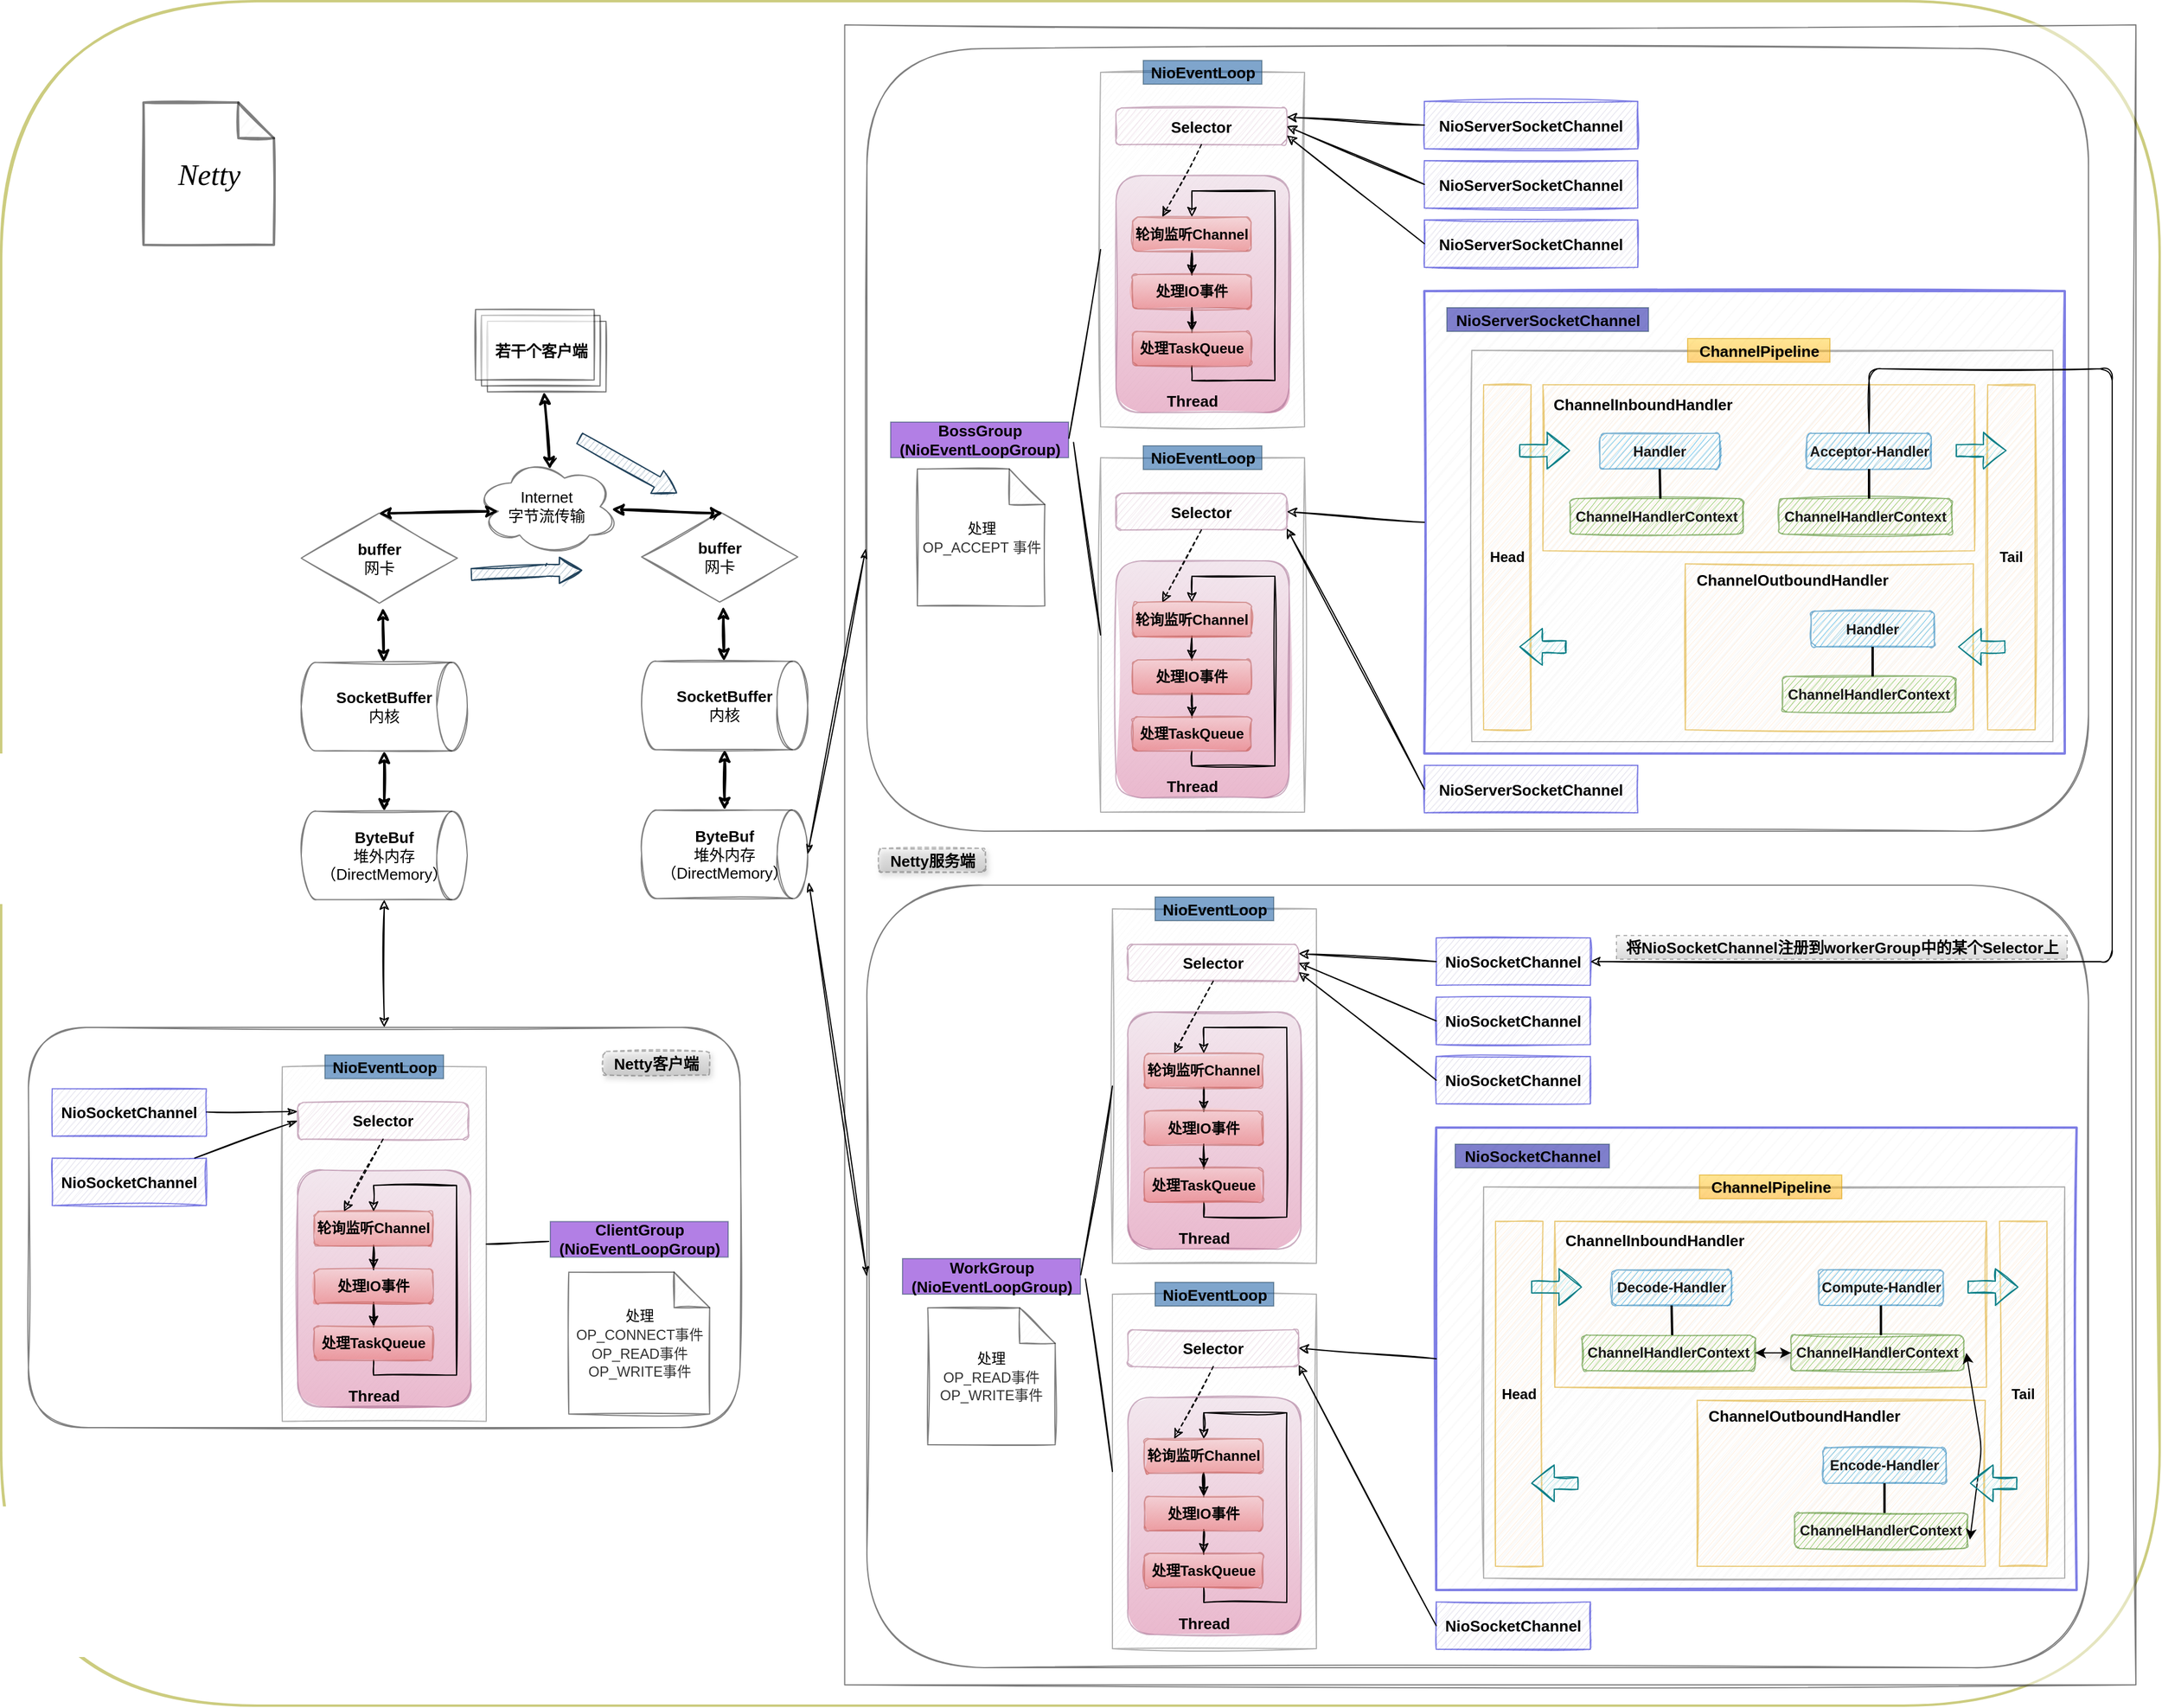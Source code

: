 <mxfile version="14.4.3" type="github">
  <diagram id="TzKk4-lQJNCVYzmnU276" name="Page-1">
    <mxGraphModel dx="2682" dy="1705" grid="1" gridSize="10" guides="1" tooltips="1" connect="1" arrows="1" fold="1" page="1" pageScale="1" pageWidth="827" pageHeight="1169" math="0" shadow="0">
      <root>
        <object label="" id="0">
          <mxCell />
        </object>
        <mxCell id="1" parent="0" />
        <mxCell id="UOfa2wY4roshWCC6e1EP-240" value="" style="rounded=1;whiteSpace=wrap;html=1;shadow=0;glass=0;sketch=1;strokeWidth=2;fontFamily=Georgia;fontSize=13;opacity=50;strokeColor=#999900;" vertex="1" parent="1">
          <mxGeometry x="-1080" y="-560" width="1820" height="1437.5" as="geometry" />
        </mxCell>
        <mxCell id="UOfa2wY4roshWCC6e1EP-242" value="" style="shape=note;whiteSpace=wrap;html=1;backgroundOutline=1;darkOpacity=0.05;rounded=1;shadow=0;glass=0;sketch=1;strokeWidth=2;fontFamily=Georgia;fontSize=25;opacity=50;" vertex="1" parent="1">
          <mxGeometry x="-960" y="-474.5" width="110" height="120" as="geometry" />
        </mxCell>
        <mxCell id="UOfa2wY4roshWCC6e1EP-230" value="" style="rounded=0;whiteSpace=wrap;html=1;shadow=0;glass=0;sketch=1;strokeWidth=1;fontFamily=Helvetica;fontSize=13;opacity=50;" vertex="1" parent="1">
          <mxGeometry x="-368.75" y="-540" width="1088.75" height="1400" as="geometry" />
        </mxCell>
        <mxCell id="UOfa2wY4roshWCC6e1EP-226" value="" style="rounded=1;whiteSpace=wrap;html=1;shadow=0;glass=0;sketch=1;strokeWidth=1;fontFamily=Helvetica;fontSize=13;opacity=50;" vertex="1" parent="1">
          <mxGeometry x="-1057" y="305.5" width="600" height="337.5" as="geometry" />
        </mxCell>
        <mxCell id="UOfa2wY4roshWCC6e1EP-113" value="" style="rounded=1;whiteSpace=wrap;html=1;shadow=0;glass=0;sketch=1;strokeWidth=1;fontFamily=Helvetica;fontSize=13;opacity=50;" vertex="1" parent="1">
          <mxGeometry x="-350" y="185.5" width="1030" height="660" as="geometry" />
        </mxCell>
        <mxCell id="UOfa2wY4roshWCC6e1EP-80" value="" style="rounded=0;whiteSpace=wrap;html=1;shadow=0;glass=0;sketch=1;strokeWidth=1;fontFamily=Helvetica;fontSize=13;opacity=50;fillColor=#f5f5f5;strokeColor=#666666;fontColor=#333333;" vertex="1" parent="1">
          <mxGeometry x="-143" y="530.5" width="172" height="299" as="geometry" />
        </mxCell>
        <mxCell id="UOfa2wY4roshWCC6e1EP-73" value="" style="rounded=1;whiteSpace=wrap;html=1;shadow=0;glass=0;sketch=1;strokeColor=#996185;strokeWidth=1;fillColor=#e6d0de;fontFamily=Helvetica;opacity=50;gradientColor=#d5739d;" vertex="1" parent="1">
          <mxGeometry x="-130" y="617.5" width="146" height="200" as="geometry" />
        </mxCell>
        <mxCell id="UOfa2wY4roshWCC6e1EP-52" value="" style="rounded=0;whiteSpace=wrap;html=1;shadow=0;glass=0;sketch=1;opacity=50;fillStyle=auto;fillColor=#f5f5f5;fontColor=#333333;strokeColor=#0000CC;strokeWidth=2;" vertex="1" parent="1">
          <mxGeometry x="130" y="390" width="540" height="390" as="geometry" />
        </mxCell>
        <mxCell id="UOfa2wY4roshWCC6e1EP-42" value="" style="rounded=0;whiteSpace=wrap;html=1;shadow=0;glass=0;sketch=1;opacity=50;fillStyle=auto;fillColor=#f5f5f5;strokeColor=#666666;fontColor=#333333;" vertex="1" parent="1">
          <mxGeometry x="170" y="440" width="490" height="330" as="geometry" />
        </mxCell>
        <mxCell id="UOfa2wY4roshWCC6e1EP-40" value="&lt;b&gt;Head&lt;/b&gt;" style="rounded=0;whiteSpace=wrap;html=1;shadow=0;glass=0;sketch=1;opacity=50;fillColor=#ffe6cc;strokeColor=#d79b00;" vertex="1" parent="1">
          <mxGeometry x="180" y="469" width="40" height="291" as="geometry" />
        </mxCell>
        <mxCell id="UOfa2wY4roshWCC6e1EP-37" value="&lt;p style=&quot;line-height: 100%&quot;&gt;&lt;br&gt;&lt;/p&gt;" style="rounded=0;whiteSpace=wrap;html=1;shadow=0;glass=0;sketch=1;strokeColor=#d79b00;opacity=50;fillColor=#ffe6cc;labelPosition=center;verticalLabelPosition=middle;align=center;verticalAlign=middle;" vertex="1" parent="1">
          <mxGeometry x="350" y="620" width="243" height="140" as="geometry" />
        </mxCell>
        <mxCell id="UOfa2wY4roshWCC6e1EP-31" value="&lt;p style=&quot;line-height: 100%&quot;&gt;&lt;br&gt;&lt;/p&gt;" style="rounded=0;whiteSpace=wrap;html=1;shadow=0;glass=0;sketch=1;strokeColor=#d79b00;opacity=50;fillColor=#ffe6cc;labelPosition=center;verticalLabelPosition=middle;align=center;verticalAlign=middle;" vertex="1" parent="1">
          <mxGeometry x="230" y="469" width="364" height="140" as="geometry" />
        </mxCell>
        <mxCell id="UOfa2wY4roshWCC6e1EP-7" value="&lt;p&gt;&lt;b&gt;&lt;font color=&quot;#1a1a1a&quot;&gt;Decode-Handler&lt;/font&gt;&lt;/b&gt;&lt;/p&gt;" style="rounded=1;whiteSpace=wrap;html=1;shadow=0;glass=0;sketch=1;opacity=50;fillColor=#1ba1e2;strokeColor=#006EAF;fillStyle=auto;fontColor=#ffffff;" vertex="1" parent="1">
          <mxGeometry x="278" y="510" width="101" height="30" as="geometry" />
        </mxCell>
        <mxCell id="UOfa2wY4roshWCC6e1EP-29" value="" style="edgeStyle=orthogonalEdgeStyle;rounded=0;orthogonalLoop=1;jettySize=auto;html=1;shadow=1;strokeWidth=1;" edge="1" parent="1" source="UOfa2wY4roshWCC6e1EP-14" target="UOfa2wY4roshWCC6e1EP-27">
          <mxGeometry relative="1" as="geometry">
            <Array as="points">
              <mxPoint x="419" y="580" />
              <mxPoint x="419" y="580" />
            </Array>
          </mxGeometry>
        </mxCell>
        <mxCell id="UOfa2wY4roshWCC6e1EP-14" value="&lt;font color=&quot;#1a1a1a&quot;&gt;&lt;b&gt;ChannelHandlerContext&lt;/b&gt;&lt;/font&gt;" style="whiteSpace=wrap;html=1;rounded=1;shadow=0;fontColor=#ffffff;strokeColor=#2D7600;fillColor=#60a917;glass=0;opacity=50;sketch=1;fillStyle=auto;" vertex="1" parent="1">
          <mxGeometry x="253" y="565" width="146" height="30" as="geometry" />
        </mxCell>
        <mxCell id="UOfa2wY4roshWCC6e1EP-18" value="" style="endArrow=none;html=1;entryX=0.5;entryY=1;entryDx=0;entryDy=0;strokeWidth=2;" edge="1" parent="1" target="UOfa2wY4roshWCC6e1EP-7">
          <mxGeometry width="50" height="50" relative="1" as="geometry">
            <mxPoint x="329" y="565" as="sourcePoint" />
            <mxPoint x="379" y="515" as="targetPoint" />
            <Array as="points" />
          </mxGeometry>
        </mxCell>
        <mxCell id="UOfa2wY4roshWCC6e1EP-26" value="&lt;p&gt;&lt;b&gt;&lt;font color=&quot;#1a1a1a&quot;&gt;Compute-Handler&lt;/font&gt;&lt;/b&gt;&lt;/p&gt;" style="rounded=1;whiteSpace=wrap;html=1;shadow=0;glass=0;sketch=1;opacity=50;fillColor=#1ba1e2;strokeColor=#006EAF;fillStyle=auto;fontColor=#ffffff;" vertex="1" parent="1">
          <mxGeometry x="452.5" y="510" width="105" height="30" as="geometry" />
        </mxCell>
        <mxCell id="UOfa2wY4roshWCC6e1EP-30" value="" style="edgeStyle=orthogonalEdgeStyle;rounded=0;orthogonalLoop=1;jettySize=auto;html=1;shadow=0;strokeWidth=1;" edge="1" parent="1" source="UOfa2wY4roshWCC6e1EP-27" target="UOfa2wY4roshWCC6e1EP-14">
          <mxGeometry relative="1" as="geometry" />
        </mxCell>
        <mxCell id="UOfa2wY4roshWCC6e1EP-27" value="&lt;font color=&quot;#1a1a1a&quot;&gt;&lt;b&gt;ChannelHandlerContext&lt;/b&gt;&lt;/font&gt;" style="whiteSpace=wrap;html=1;rounded=1;shadow=0;fontColor=#ffffff;strokeColor=#2D7600;fillColor=#60a917;glass=0;opacity=50;sketch=1;fillStyle=auto;" vertex="1" parent="1">
          <mxGeometry x="429" y="565" width="146" height="30" as="geometry" />
        </mxCell>
        <mxCell id="UOfa2wY4roshWCC6e1EP-28" value="" style="endArrow=none;html=1;entryX=0.5;entryY=1;entryDx=0;entryDy=0;strokeWidth=2;" edge="1" parent="1" target="UOfa2wY4roshWCC6e1EP-26">
          <mxGeometry width="50" height="50" relative="1" as="geometry">
            <mxPoint x="505" y="565" as="sourcePoint" />
            <mxPoint x="555" y="515" as="targetPoint" />
            <Array as="points" />
          </mxGeometry>
        </mxCell>
        <mxCell id="UOfa2wY4roshWCC6e1EP-32" value="&lt;p&gt;&lt;b&gt;&lt;font color=&quot;#1a1a1a&quot;&gt;Encode-Handler&lt;/font&gt;&lt;/b&gt;&lt;/p&gt;" style="rounded=1;whiteSpace=wrap;html=1;shadow=0;glass=0;sketch=1;opacity=50;fillColor=#1ba1e2;strokeColor=#006EAF;fillStyle=auto;fontColor=#ffffff;" vertex="1" parent="1">
          <mxGeometry x="456" y="660" width="104" height="30" as="geometry" />
        </mxCell>
        <mxCell id="UOfa2wY4roshWCC6e1EP-33" value="&lt;font color=&quot;#1a1a1a&quot;&gt;&lt;b&gt;ChannelHandlerContext&lt;/b&gt;&lt;/font&gt;" style="whiteSpace=wrap;html=1;rounded=1;shadow=0;fontColor=#ffffff;strokeColor=#2D7600;fillColor=#60a917;glass=0;opacity=50;sketch=1;fillStyle=auto;" vertex="1" parent="1">
          <mxGeometry x="432" y="715" width="146" height="30" as="geometry" />
        </mxCell>
        <mxCell id="UOfa2wY4roshWCC6e1EP-34" value="" style="endArrow=none;html=1;entryX=0.5;entryY=1;entryDx=0;entryDy=0;strokeWidth=2;" edge="1" parent="1" target="UOfa2wY4roshWCC6e1EP-32">
          <mxGeometry width="50" height="50" relative="1" as="geometry">
            <mxPoint x="508" y="715" as="sourcePoint" />
            <mxPoint x="558" y="665" as="targetPoint" />
            <Array as="points" />
          </mxGeometry>
        </mxCell>
        <mxCell id="UOfa2wY4roshWCC6e1EP-35" value="&lt;font style=&quot;vertical-align: inherit&quot;&gt;&lt;font style=&quot;vertical-align: inherit&quot;&gt;&lt;font style=&quot;vertical-align: inherit&quot;&gt;&lt;font style=&quot;vertical-align: inherit&quot;&gt;&lt;font style=&quot;vertical-align: inherit&quot;&gt;&lt;font style=&quot;vertical-align: inherit&quot;&gt;&lt;font style=&quot;vertical-align: inherit&quot;&gt;&lt;font style=&quot;vertical-align: inherit ; font-size: 13px&quot;&gt;ChannelInboundHandler&lt;/font&gt;&lt;/font&gt;&lt;/font&gt;&lt;/font&gt;&lt;/font&gt;&lt;/font&gt;&lt;/font&gt;&lt;/font&gt;" style="text;html=1;resizable=0;autosize=1;align=center;verticalAlign=middle;points=[];fillColor=none;strokeColor=none;rounded=0;shadow=0;glass=0;sketch=1;opacity=50;fontStyle=1" vertex="1" parent="1">
          <mxGeometry x="229" y="475" width="170" height="20" as="geometry" />
        </mxCell>
        <mxCell id="UOfa2wY4roshWCC6e1EP-38" value="&lt;font style=&quot;vertical-align: inherit&quot;&gt;&lt;font style=&quot;vertical-align: inherit&quot;&gt;&lt;font style=&quot;vertical-align: inherit&quot;&gt;&lt;font style=&quot;vertical-align: inherit&quot;&gt;&lt;font style=&quot;vertical-align: inherit&quot;&gt;&lt;font style=&quot;vertical-align: inherit&quot;&gt;&lt;font style=&quot;vertical-align: inherit&quot;&gt;&lt;font style=&quot;vertical-align: inherit ; font-size: 13px&quot;&gt;ChannelOutboundHandler&lt;/font&gt;&lt;/font&gt;&lt;/font&gt;&lt;/font&gt;&lt;/font&gt;&lt;/font&gt;&lt;/font&gt;&lt;/font&gt;" style="text;html=1;resizable=0;autosize=1;align=center;verticalAlign=middle;points=[];fillColor=none;strokeColor=none;rounded=0;shadow=0;glass=0;sketch=1;opacity=50;fontStyle=1" vertex="1" parent="1">
          <mxGeometry x="350" y="623" width="180" height="20" as="geometry" />
        </mxCell>
        <mxCell id="UOfa2wY4roshWCC6e1EP-39" value="" style="endArrow=classic;startArrow=classic;html=1;shadow=0;strokeWidth=1;exitX=1;exitY=0.75;exitDx=0;exitDy=0;sketch=0;" edge="1" parent="1">
          <mxGeometry width="50" height="50" relative="1" as="geometry">
            <mxPoint x="580" y="737.5" as="sourcePoint" />
            <mxPoint x="577" y="580" as="targetPoint" />
            <Array as="points">
              <mxPoint x="590" y="660" />
            </Array>
          </mxGeometry>
        </mxCell>
        <mxCell id="UOfa2wY4roshWCC6e1EP-41" value="&lt;b&gt;Tail&lt;/b&gt;" style="rounded=0;whiteSpace=wrap;html=1;shadow=0;glass=0;sketch=1;opacity=50;fillColor=#ffe6cc;strokeColor=#d79b00;" vertex="1" parent="1">
          <mxGeometry x="605" y="469" width="40" height="291" as="geometry" />
        </mxCell>
        <mxCell id="UOfa2wY4roshWCC6e1EP-43" value="&lt;font style=&quot;vertical-align: inherit&quot;&gt;&lt;font style=&quot;vertical-align: inherit&quot;&gt;&lt;font style=&quot;vertical-align: inherit&quot;&gt;&lt;font style=&quot;vertical-align: inherit&quot;&gt;&lt;font style=&quot;vertical-align: inherit&quot;&gt;&lt;font style=&quot;vertical-align: inherit&quot;&gt;&lt;font style=&quot;vertical-align: inherit&quot;&gt;&lt;font style=&quot;vertical-align: inherit ; font-size: 13px&quot;&gt;ChannelPipeline&lt;/font&gt;&lt;/font&gt;&lt;/font&gt;&lt;/font&gt;&lt;/font&gt;&lt;/font&gt;&lt;/font&gt;&lt;/font&gt;" style="text;html=1;resizable=0;autosize=1;align=center;verticalAlign=middle;points=[];rounded=0;shadow=0;glass=0;sketch=0;opacity=50;fontStyle=1;fillColor=#ffcd28;strokeColor=#d79b00;gradientColor=#ffa500;" vertex="1" parent="1">
          <mxGeometry x="352" y="430" width="120" height="20" as="geometry" />
        </mxCell>
        <mxCell id="UOfa2wY4roshWCC6e1EP-46" value="" style="shape=flexArrow;endArrow=classic;html=1;shadow=0;strokeWidth=1;fillColor=#b0e3e6;strokeColor=#0e8088;sketch=1;" edge="1" parent="1">
          <mxGeometry width="50" height="50" relative="1" as="geometry">
            <mxPoint x="210" y="524.5" as="sourcePoint" />
            <mxPoint x="253" y="524.5" as="targetPoint" />
          </mxGeometry>
        </mxCell>
        <mxCell id="UOfa2wY4roshWCC6e1EP-48" value="" style="shape=flexArrow;endArrow=classic;html=1;shadow=0;strokeWidth=1;fillColor=#b0e3e6;strokeColor=#0e8088;sketch=1;" edge="1" parent="1">
          <mxGeometry width="50" height="50" relative="1" as="geometry">
            <mxPoint x="620" y="690" as="sourcePoint" />
            <mxPoint x="580" y="690" as="targetPoint" />
          </mxGeometry>
        </mxCell>
        <mxCell id="UOfa2wY4roshWCC6e1EP-49" value="" style="shape=flexArrow;endArrow=classic;html=1;shadow=0;strokeWidth=1;fillColor=#b0e3e6;strokeColor=#0e8088;sketch=1;" edge="1" parent="1">
          <mxGeometry width="50" height="50" relative="1" as="geometry">
            <mxPoint x="250" y="690" as="sourcePoint" />
            <mxPoint x="210" y="690" as="targetPoint" />
          </mxGeometry>
        </mxCell>
        <mxCell id="UOfa2wY4roshWCC6e1EP-50" value="" style="shape=flexArrow;endArrow=classic;html=1;shadow=0;strokeWidth=1;fillColor=#b0e3e6;strokeColor=#0e8088;sketch=1;" edge="1" parent="1">
          <mxGeometry width="50" height="50" relative="1" as="geometry">
            <mxPoint x="578" y="524.5" as="sourcePoint" />
            <mxPoint x="621" y="524.5" as="targetPoint" />
          </mxGeometry>
        </mxCell>
        <mxCell id="UOfa2wY4roshWCC6e1EP-53" value="&lt;span style=&quot;font-size: 13px&quot;&gt;NioSocketChannel&lt;/span&gt;" style="text;html=1;resizable=0;autosize=1;align=center;verticalAlign=middle;points=[];rounded=0;shadow=0;glass=0;sketch=0;opacity=50;fontStyle=1;strokeColor=#23445d;fillColor=#000099;" vertex="1" parent="1">
          <mxGeometry x="146" y="404" width="130" height="20" as="geometry" />
        </mxCell>
        <mxCell id="UOfa2wY4roshWCC6e1EP-54" value="&lt;b&gt;&lt;font style=&quot;font-size: 13px&quot;&gt;NioSocketChannel&lt;/font&gt;&lt;/b&gt;" style="rounded=0;whiteSpace=wrap;html=1;shadow=0;glass=0;sketch=1;strokeWidth=1;fillColor=#d0cee2;opacity=50;fillStyle=auto;strokeColor=#0000CC;" vertex="1" parent="1">
          <mxGeometry x="130" y="790" width="130" height="40" as="geometry" />
        </mxCell>
        <mxCell id="UOfa2wY4roshWCC6e1EP-55" value="&lt;b&gt;&lt;font style=&quot;font-size: 13px&quot;&gt;NioSocketChannel&lt;/font&gt;&lt;/b&gt;" style="rounded=0;whiteSpace=wrap;html=1;shadow=0;glass=0;sketch=1;strokeWidth=1;fillColor=#d0cee2;opacity=50;fillStyle=auto;strokeColor=#0000CC;" vertex="1" parent="1">
          <mxGeometry x="130" y="230" width="130" height="40" as="geometry" />
        </mxCell>
        <mxCell id="UOfa2wY4roshWCC6e1EP-56" value="&lt;b&gt;&lt;font style=&quot;font-size: 13px&quot;&gt;NioSocketChannel&lt;/font&gt;&lt;/b&gt;" style="rounded=0;whiteSpace=wrap;html=1;shadow=0;glass=0;sketch=1;strokeWidth=1;fillColor=#d0cee2;opacity=50;fillStyle=auto;strokeColor=#0000CC;" vertex="1" parent="1">
          <mxGeometry x="130" y="280" width="130" height="40" as="geometry" />
        </mxCell>
        <mxCell id="UOfa2wY4roshWCC6e1EP-62" value="" style="edgeStyle=orthogonalEdgeStyle;rounded=0;sketch=1;orthogonalLoop=1;jettySize=auto;html=1;shadow=0;strokeWidth=1;fontFamily=Helvetica;" edge="1" parent="1" source="UOfa2wY4roshWCC6e1EP-57" target="UOfa2wY4roshWCC6e1EP-58">
          <mxGeometry relative="1" as="geometry" />
        </mxCell>
        <mxCell id="UOfa2wY4roshWCC6e1EP-57" value="&lt;font color=&quot;#000000&quot;&gt;轮询监听Channel&lt;/font&gt;" style="rounded=1;whiteSpace=wrap;html=1;shadow=0;glass=0;sketch=1;strokeColor=#b85450;strokeWidth=1;opacity=50;fontStyle=1;fontFamily=Helvetica;fillColor=#f8cecc;gradientColor=#ea6b66;" vertex="1" parent="1">
          <mxGeometry x="-116" y="652.5" width="100" height="29" as="geometry" />
        </mxCell>
        <mxCell id="UOfa2wY4roshWCC6e1EP-63" value="" style="edgeStyle=orthogonalEdgeStyle;rounded=0;sketch=1;orthogonalLoop=1;jettySize=auto;html=1;shadow=0;strokeWidth=1;fontFamily=Helvetica;" edge="1" parent="1" source="UOfa2wY4roshWCC6e1EP-58" target="UOfa2wY4roshWCC6e1EP-59">
          <mxGeometry relative="1" as="geometry" />
        </mxCell>
        <mxCell id="UOfa2wY4roshWCC6e1EP-58" value="&lt;font color=&quot;#000000&quot;&gt;处理IO事件&lt;/font&gt;" style="rounded=1;whiteSpace=wrap;html=1;shadow=0;glass=0;sketch=1;strokeColor=#b85450;strokeWidth=1;fillColor=#f8cecc;opacity=50;fontStyle=1;fontFamily=Helvetica;gradientColor=#ea6b66;" vertex="1" parent="1">
          <mxGeometry x="-116" y="701" width="100" height="29" as="geometry" />
        </mxCell>
        <mxCell id="UOfa2wY4roshWCC6e1EP-70" value="" style="edgeStyle=orthogonalEdgeStyle;rounded=0;sketch=1;orthogonalLoop=1;jettySize=auto;html=1;shadow=0;strokeWidth=1;fontFamily=Helvetica;entryX=0.5;entryY=0;entryDx=0;entryDy=0;" edge="1" parent="1" source="UOfa2wY4roshWCC6e1EP-59" target="UOfa2wY4roshWCC6e1EP-57">
          <mxGeometry relative="1" as="geometry">
            <mxPoint x="74" y="890.5" as="targetPoint" />
            <Array as="points">
              <mxPoint x="-66" y="790.5" />
              <mxPoint x="4" y="790.5" />
              <mxPoint x="4" y="630.5" />
              <mxPoint x="-66" y="630.5" />
            </Array>
          </mxGeometry>
        </mxCell>
        <mxCell id="UOfa2wY4roshWCC6e1EP-59" value="&lt;font color=&quot;#000000&quot;&gt;处理TaskQueue&lt;/font&gt;" style="rounded=1;whiteSpace=wrap;html=1;shadow=0;glass=0;sketch=1;strokeColor=#b85450;strokeWidth=1;fillColor=#f8cecc;opacity=50;fontStyle=1;fontFamily=Helvetica;gradientColor=#ea6b66;" vertex="1" parent="1">
          <mxGeometry x="-116" y="749" width="100" height="29" as="geometry" />
        </mxCell>
        <mxCell id="UOfa2wY4roshWCC6e1EP-74" value="Thread" style="text;html=1;resizable=0;autosize=1;align=center;verticalAlign=middle;points=[];rounded=0;shadow=0;glass=0;sketch=1;fontFamily=Helvetica;opacity=50;fontStyle=1;fontSize=13;" vertex="1" parent="1">
          <mxGeometry x="-96" y="797.5" width="60" height="20" as="geometry" />
        </mxCell>
        <mxCell id="UOfa2wY4roshWCC6e1EP-75" value="Selector" style="rounded=1;whiteSpace=wrap;html=1;shadow=0;glass=0;sketch=1;strokeWidth=1;fontFamily=Helvetica;fontSize=13;opacity=50;fillColor=#E6D0DE;strokeColor=#996185;fontStyle=1" vertex="1" parent="1">
          <mxGeometry x="-130" y="560.5" width="144" height="31" as="geometry" />
        </mxCell>
        <mxCell id="UOfa2wY4roshWCC6e1EP-81" value="&lt;span style=&quot;font-size: 13px&quot;&gt;NioEventLoop&lt;/span&gt;" style="text;html=1;resizable=0;autosize=1;align=center;verticalAlign=middle;points=[];rounded=0;shadow=0;glass=0;sketch=0;opacity=50;fontStyle=1;strokeColor=#23445d;fillColor=#004C99;" vertex="1" parent="1">
          <mxGeometry x="-107" y="520.5" width="100" height="20" as="geometry" />
        </mxCell>
        <mxCell id="UOfa2wY4roshWCC6e1EP-82" value="&lt;b&gt;&lt;font style=&quot;font-size: 13px&quot;&gt;NioSocketChannel&lt;/font&gt;&lt;/b&gt;" style="rounded=0;whiteSpace=wrap;html=1;shadow=0;glass=0;sketch=1;strokeWidth=1;fillColor=#d0cee2;opacity=50;fillStyle=auto;strokeColor=#0000CC;" vertex="1" parent="1">
          <mxGeometry x="130" y="330" width="130" height="40" as="geometry" />
        </mxCell>
        <mxCell id="UOfa2wY4roshWCC6e1EP-86" value="" style="endArrow=classic;html=1;shadow=0;strokeWidth=1;fontFamily=Helvetica;fontSize=13;exitX=0;exitY=0.5;exitDx=0;exitDy=0;entryX=1;entryY=0.5;entryDx=0;entryDy=0;sketch=1;" edge="1" parent="1" source="UOfa2wY4roshWCC6e1EP-52" target="UOfa2wY4roshWCC6e1EP-75">
          <mxGeometry width="50" height="50" relative="1" as="geometry">
            <mxPoint x="40" y="623" as="sourcePoint" />
            <mxPoint x="90" y="573" as="targetPoint" />
          </mxGeometry>
        </mxCell>
        <mxCell id="UOfa2wY4roshWCC6e1EP-87" value="" style="endArrow=classic;html=1;shadow=0;strokeWidth=1;fontFamily=Helvetica;fontSize=13;exitX=0;exitY=0.5;exitDx=0;exitDy=0;sketch=1;" edge="1" parent="1" source="UOfa2wY4roshWCC6e1EP-54">
          <mxGeometry width="50" height="50" relative="1" as="geometry">
            <mxPoint x="60" y="699.5" as="sourcePoint" />
            <mxPoint x="14" y="590" as="targetPoint" />
          </mxGeometry>
        </mxCell>
        <mxCell id="UOfa2wY4roshWCC6e1EP-97" value="" style="rounded=0;whiteSpace=wrap;html=1;shadow=0;glass=0;sketch=1;strokeWidth=1;fontFamily=Helvetica;fontSize=13;opacity=50;fillColor=#f5f5f5;strokeColor=#666666;fontColor=#333333;" vertex="1" parent="1">
          <mxGeometry x="-143" y="205.5" width="172" height="299" as="geometry" />
        </mxCell>
        <mxCell id="UOfa2wY4roshWCC6e1EP-98" value="" style="rounded=1;whiteSpace=wrap;html=1;shadow=0;glass=0;sketch=1;strokeColor=#996185;strokeWidth=1;fillColor=#e6d0de;fontFamily=Helvetica;opacity=50;gradientColor=#d5739d;" vertex="1" parent="1">
          <mxGeometry x="-130" y="292.5" width="146" height="200" as="geometry" />
        </mxCell>
        <mxCell id="UOfa2wY4roshWCC6e1EP-99" value="" style="edgeStyle=orthogonalEdgeStyle;rounded=0;sketch=1;orthogonalLoop=1;jettySize=auto;html=1;shadow=0;strokeWidth=1;fontFamily=Helvetica;" edge="1" parent="1" source="UOfa2wY4roshWCC6e1EP-100" target="UOfa2wY4roshWCC6e1EP-102">
          <mxGeometry relative="1" as="geometry" />
        </mxCell>
        <mxCell id="UOfa2wY4roshWCC6e1EP-100" value="&lt;font color=&quot;#000000&quot;&gt;轮询监听Channel&lt;/font&gt;" style="rounded=1;whiteSpace=wrap;html=1;shadow=0;glass=0;sketch=1;strokeColor=#b85450;strokeWidth=1;opacity=50;fontStyle=1;fontFamily=Helvetica;fillColor=#f8cecc;gradientColor=#ea6b66;" vertex="1" parent="1">
          <mxGeometry x="-116" y="327.5" width="100" height="29" as="geometry" />
        </mxCell>
        <mxCell id="UOfa2wY4roshWCC6e1EP-101" value="" style="edgeStyle=orthogonalEdgeStyle;rounded=0;sketch=1;orthogonalLoop=1;jettySize=auto;html=1;shadow=0;strokeWidth=1;fontFamily=Helvetica;" edge="1" parent="1" source="UOfa2wY4roshWCC6e1EP-102" target="UOfa2wY4roshWCC6e1EP-104">
          <mxGeometry relative="1" as="geometry" />
        </mxCell>
        <mxCell id="UOfa2wY4roshWCC6e1EP-102" value="&lt;font color=&quot;#000000&quot;&gt;处理IO事件&lt;/font&gt;" style="rounded=1;whiteSpace=wrap;html=1;shadow=0;glass=0;sketch=1;strokeColor=#b85450;strokeWidth=1;fillColor=#f8cecc;opacity=50;fontStyle=1;fontFamily=Helvetica;gradientColor=#ea6b66;" vertex="1" parent="1">
          <mxGeometry x="-116" y="376" width="100" height="29" as="geometry" />
        </mxCell>
        <mxCell id="UOfa2wY4roshWCC6e1EP-103" value="" style="edgeStyle=orthogonalEdgeStyle;rounded=0;sketch=1;orthogonalLoop=1;jettySize=auto;html=1;shadow=0;strokeWidth=1;fontFamily=Helvetica;entryX=0.5;entryY=0;entryDx=0;entryDy=0;" edge="1" parent="1" source="UOfa2wY4roshWCC6e1EP-104" target="UOfa2wY4roshWCC6e1EP-100">
          <mxGeometry relative="1" as="geometry">
            <mxPoint x="74" y="565.5" as="targetPoint" />
            <Array as="points">
              <mxPoint x="-66" y="465.5" />
              <mxPoint x="4" y="465.5" />
              <mxPoint x="4" y="305.5" />
              <mxPoint x="-66" y="305.5" />
            </Array>
          </mxGeometry>
        </mxCell>
        <mxCell id="UOfa2wY4roshWCC6e1EP-104" value="&lt;font color=&quot;#000000&quot;&gt;处理TaskQueue&lt;/font&gt;" style="rounded=1;whiteSpace=wrap;html=1;shadow=0;glass=0;sketch=1;strokeColor=#b85450;strokeWidth=1;fillColor=#f8cecc;opacity=50;fontStyle=1;fontFamily=Helvetica;gradientColor=#ea6b66;" vertex="1" parent="1">
          <mxGeometry x="-116" y="424" width="100" height="29" as="geometry" />
        </mxCell>
        <mxCell id="UOfa2wY4roshWCC6e1EP-105" value="Thread" style="text;html=1;resizable=0;autosize=1;align=center;verticalAlign=middle;points=[];rounded=0;shadow=0;glass=0;sketch=1;fontFamily=Helvetica;opacity=50;fontStyle=1;fontSize=13;" vertex="1" parent="1">
          <mxGeometry x="-96" y="472.5" width="60" height="20" as="geometry" />
        </mxCell>
        <mxCell id="UOfa2wY4roshWCC6e1EP-106" value="Selector" style="rounded=1;whiteSpace=wrap;html=1;shadow=0;glass=0;sketch=1;strokeWidth=1;fontFamily=Helvetica;fontSize=13;opacity=50;fillColor=#E6D0DE;strokeColor=#996185;fontStyle=1" vertex="1" parent="1">
          <mxGeometry x="-130" y="235.5" width="144" height="31" as="geometry" />
        </mxCell>
        <mxCell id="UOfa2wY4roshWCC6e1EP-107" value="&lt;span style=&quot;font-size: 13px&quot;&gt;NioEventLoop&lt;/span&gt;" style="text;html=1;resizable=0;autosize=1;align=center;verticalAlign=middle;points=[];rounded=0;shadow=0;glass=0;sketch=0;opacity=50;fontStyle=1;strokeColor=#23445d;fillColor=#004C99;" vertex="1" parent="1">
          <mxGeometry x="-107" y="195.5" width="100" height="20" as="geometry" />
        </mxCell>
        <mxCell id="UOfa2wY4roshWCC6e1EP-91" value="" style="endArrow=classic;html=1;shadow=0;strokeWidth=1;fontFamily=Helvetica;fontSize=13;exitX=0;exitY=0.5;exitDx=0;exitDy=0;sketch=1;entryX=1;entryY=0.75;entryDx=0;entryDy=0;" edge="1" parent="1" source="UOfa2wY4roshWCC6e1EP-82" target="UOfa2wY4roshWCC6e1EP-106">
          <mxGeometry width="50" height="50" relative="1" as="geometry">
            <mxPoint y="190" as="sourcePoint" />
            <mxPoint x="15" y="315.5" as="targetPoint" />
          </mxGeometry>
        </mxCell>
        <mxCell id="UOfa2wY4roshWCC6e1EP-90" value="" style="endArrow=classic;html=1;shadow=0;strokeWidth=1;fontFamily=Helvetica;fontSize=13;exitX=0;exitY=0.5;exitDx=0;exitDy=0;sketch=1;entryX=1;entryY=0.5;entryDx=0;entryDy=0;" edge="1" parent="1" source="UOfa2wY4roshWCC6e1EP-56" target="UOfa2wY4roshWCC6e1EP-106">
          <mxGeometry width="50" height="50" relative="1" as="geometry">
            <mxPoint x="50" y="370" as="sourcePoint" />
            <mxPoint x="15" y="300" as="targetPoint" />
          </mxGeometry>
        </mxCell>
        <mxCell id="UOfa2wY4roshWCC6e1EP-89" value="" style="endArrow=classic;html=1;shadow=0;strokeWidth=1;fontFamily=Helvetica;fontSize=13;exitX=0;exitY=0.5;exitDx=0;exitDy=0;entryX=1;entryY=0.25;entryDx=0;entryDy=0;sketch=1;" edge="1" parent="1" source="UOfa2wY4roshWCC6e1EP-55" target="UOfa2wY4roshWCC6e1EP-106">
          <mxGeometry width="50" height="50" relative="1" as="geometry">
            <mxPoint x="20" y="260" as="sourcePoint" />
            <mxPoint x="15" y="284.5" as="targetPoint" />
          </mxGeometry>
        </mxCell>
        <mxCell id="UOfa2wY4roshWCC6e1EP-108" value="" style="endArrow=classic;html=1;shadow=0;strokeWidth=1;fontFamily=Helvetica;fontSize=13;entryX=0.25;entryY=0;entryDx=0;entryDy=0;exitX=0.5;exitY=1;exitDx=0;exitDy=0;rounded=1;sketch=1;endFill=1;dashed=1;" edge="1" parent="1" source="UOfa2wY4roshWCC6e1EP-106" target="UOfa2wY4roshWCC6e1EP-100">
          <mxGeometry width="50" height="50" relative="1" as="geometry">
            <mxPoint x="-200" y="274.5" as="sourcePoint" />
            <mxPoint x="-160" y="238.5" as="targetPoint" />
          </mxGeometry>
        </mxCell>
        <mxCell id="UOfa2wY4roshWCC6e1EP-94" value="" style="endArrow=classic;html=1;shadow=0;strokeWidth=1;fontFamily=Helvetica;fontSize=13;entryX=0.25;entryY=0;entryDx=0;entryDy=0;exitX=0.5;exitY=1;exitDx=0;exitDy=0;rounded=1;sketch=1;endFill=1;dashed=1;" edge="1" parent="1" source="UOfa2wY4roshWCC6e1EP-75" target="UOfa2wY4roshWCC6e1EP-57">
          <mxGeometry width="50" height="50" relative="1" as="geometry">
            <mxPoint x="-200" y="599.5" as="sourcePoint" />
            <mxPoint x="-160" y="563.5" as="targetPoint" />
          </mxGeometry>
        </mxCell>
        <mxCell id="UOfa2wY4roshWCC6e1EP-109" value="&lt;span style=&quot;font-size: 13px&quot;&gt;WorkGroup&lt;br&gt;(NioEventLoopGroup)&lt;br&gt;&lt;/span&gt;" style="text;html=1;resizable=0;autosize=1;align=center;verticalAlign=middle;points=[];rounded=0;shadow=0;glass=0;sketch=0;opacity=50;fontStyle=1;strokeColor=#23445d;fillColor=#6600CC;" vertex="1" parent="1">
          <mxGeometry x="-320" y="500.5" width="150" height="30" as="geometry" />
        </mxCell>
        <mxCell id="UOfa2wY4roshWCC6e1EP-112" value="" style="endArrow=none;html=1;shadow=0;strokeWidth=1;fontFamily=Helvetica;fontSize=13;exitX=0;exitY=0.5;exitDx=0;exitDy=0;sketch=1;entryX=1.028;entryY=0.57;entryDx=0;entryDy=0;entryPerimeter=0;" edge="1" parent="1" source="UOfa2wY4roshWCC6e1EP-80" target="UOfa2wY4roshWCC6e1EP-109">
          <mxGeometry width="50" height="50" relative="1" as="geometry">
            <mxPoint x="-220" y="630" as="sourcePoint" />
            <mxPoint x="-230" y="520" as="targetPoint" />
          </mxGeometry>
        </mxCell>
        <mxCell id="UOfa2wY4roshWCC6e1EP-111" value="" style="endArrow=none;html=1;shadow=0;strokeWidth=1;fontFamily=Helvetica;fontSize=13;entryX=0;entryY=0.5;entryDx=0;entryDy=0;exitX=1.002;exitY=0.455;exitDx=0;exitDy=0;exitPerimeter=0;sketch=1;" edge="1" parent="1" source="UOfa2wY4roshWCC6e1EP-109" target="UOfa2wY4roshWCC6e1EP-97">
          <mxGeometry width="50" height="50" relative="1" as="geometry">
            <mxPoint x="-210" y="440" as="sourcePoint" />
            <mxPoint x="-160" y="390" as="targetPoint" />
          </mxGeometry>
        </mxCell>
        <mxCell id="UOfa2wY4roshWCC6e1EP-115" value="" style="rounded=1;whiteSpace=wrap;html=1;shadow=0;glass=0;sketch=1;strokeWidth=1;fontFamily=Helvetica;fontSize=13;opacity=50;" vertex="1" parent="1">
          <mxGeometry x="-350" y="-520" width="1030" height="660" as="geometry" />
        </mxCell>
        <mxCell id="UOfa2wY4roshWCC6e1EP-116" value="" style="rounded=0;whiteSpace=wrap;html=1;shadow=0;glass=0;sketch=1;strokeWidth=1;fontFamily=Helvetica;fontSize=13;opacity=50;fillColor=#f5f5f5;strokeColor=#666666;fontColor=#333333;" vertex="1" parent="1">
          <mxGeometry x="-153" y="-175" width="172" height="299" as="geometry" />
        </mxCell>
        <mxCell id="UOfa2wY4roshWCC6e1EP-117" value="" style="rounded=1;whiteSpace=wrap;html=1;shadow=0;glass=0;sketch=1;strokeColor=#996185;strokeWidth=1;fillColor=#e6d0de;fontFamily=Helvetica;opacity=50;gradientColor=#d5739d;" vertex="1" parent="1">
          <mxGeometry x="-140" y="-88" width="146" height="200" as="geometry" />
        </mxCell>
        <mxCell id="UOfa2wY4roshWCC6e1EP-118" value="" style="rounded=0;whiteSpace=wrap;html=1;shadow=0;glass=0;sketch=1;opacity=50;fillStyle=auto;fillColor=#f5f5f5;fontColor=#333333;strokeColor=#0000CC;strokeWidth=2;" vertex="1" parent="1">
          <mxGeometry x="120" y="-315.5" width="540" height="390" as="geometry" />
        </mxCell>
        <mxCell id="UOfa2wY4roshWCC6e1EP-119" value="" style="rounded=0;whiteSpace=wrap;html=1;shadow=0;glass=0;sketch=1;opacity=50;fillStyle=auto;fillColor=#f5f5f5;strokeColor=#666666;fontColor=#333333;" vertex="1" parent="1">
          <mxGeometry x="160" y="-265.5" width="490" height="330" as="geometry" />
        </mxCell>
        <mxCell id="UOfa2wY4roshWCC6e1EP-120" value="&lt;b&gt;Head&lt;/b&gt;" style="rounded=0;whiteSpace=wrap;html=1;shadow=0;glass=0;sketch=1;opacity=50;fillColor=#ffe6cc;strokeColor=#d79b00;" vertex="1" parent="1">
          <mxGeometry x="170" y="-236.5" width="40" height="291" as="geometry" />
        </mxCell>
        <mxCell id="UOfa2wY4roshWCC6e1EP-121" value="&lt;p style=&quot;line-height: 100%&quot;&gt;&lt;br&gt;&lt;/p&gt;" style="rounded=0;whiteSpace=wrap;html=1;shadow=0;glass=0;sketch=1;strokeColor=#d79b00;opacity=50;fillColor=#ffe6cc;labelPosition=center;verticalLabelPosition=middle;align=center;verticalAlign=middle;" vertex="1" parent="1">
          <mxGeometry x="340" y="-85.5" width="243" height="140" as="geometry" />
        </mxCell>
        <mxCell id="UOfa2wY4roshWCC6e1EP-122" value="&lt;p style=&quot;line-height: 100%&quot;&gt;&lt;br&gt;&lt;/p&gt;" style="rounded=0;whiteSpace=wrap;html=1;shadow=0;glass=0;sketch=1;strokeColor=#d79b00;opacity=50;fillColor=#ffe6cc;labelPosition=center;verticalLabelPosition=middle;align=center;verticalAlign=middle;" vertex="1" parent="1">
          <mxGeometry x="220" y="-236.5" width="364" height="140" as="geometry" />
        </mxCell>
        <mxCell id="UOfa2wY4roshWCC6e1EP-123" value="&lt;p&gt;&lt;b&gt;&lt;font color=&quot;#1a1a1a&quot;&gt;Handler&lt;/font&gt;&lt;/b&gt;&lt;/p&gt;" style="rounded=1;whiteSpace=wrap;html=1;shadow=0;glass=0;sketch=1;opacity=50;fillColor=#1ba1e2;strokeColor=#006EAF;fillStyle=auto;fontColor=#ffffff;" vertex="1" parent="1">
          <mxGeometry x="268" y="-195.5" width="101" height="30" as="geometry" />
        </mxCell>
        <mxCell id="UOfa2wY4roshWCC6e1EP-125" value="&lt;font color=&quot;#1a1a1a&quot;&gt;&lt;b&gt;ChannelHandlerContext&lt;/b&gt;&lt;/font&gt;" style="whiteSpace=wrap;html=1;rounded=1;shadow=0;fontColor=#ffffff;strokeColor=#2D7600;fillColor=#60a917;glass=0;opacity=50;sketch=1;fillStyle=auto;" vertex="1" parent="1">
          <mxGeometry x="243" y="-140.5" width="146" height="30" as="geometry" />
        </mxCell>
        <mxCell id="UOfa2wY4roshWCC6e1EP-126" value="" style="endArrow=none;html=1;entryX=0.5;entryY=1;entryDx=0;entryDy=0;strokeWidth=2;" edge="1" parent="1" target="UOfa2wY4roshWCC6e1EP-123">
          <mxGeometry width="50" height="50" relative="1" as="geometry">
            <mxPoint x="319" y="-140.5" as="sourcePoint" />
            <mxPoint x="369" y="-190.5" as="targetPoint" />
            <Array as="points" />
          </mxGeometry>
        </mxCell>
        <mxCell id="UOfa2wY4roshWCC6e1EP-178" style="edgeStyle=orthogonalEdgeStyle;rounded=1;sketch=1;orthogonalLoop=1;jettySize=auto;html=1;exitX=0.5;exitY=0;exitDx=0;exitDy=0;shadow=0;endArrow=classic;endFill=1;strokeWidth=1;fontFamily=Helvetica;fontSize=13;entryX=1;entryY=0.5;entryDx=0;entryDy=0;" edge="1" parent="1" source="UOfa2wY4roshWCC6e1EP-127" target="UOfa2wY4roshWCC6e1EP-55">
          <mxGeometry relative="1" as="geometry">
            <mxPoint x="750" y="241" as="targetPoint" />
            <Array as="points">
              <mxPoint x="495" y="-250" />
              <mxPoint x="700" y="-250" />
              <mxPoint x="700" y="250" />
            </Array>
          </mxGeometry>
        </mxCell>
        <mxCell id="UOfa2wY4roshWCC6e1EP-127" value="&lt;p&gt;&lt;b&gt;&lt;font color=&quot;#1a1a1a&quot;&gt;Acceptor-Handler&lt;/font&gt;&lt;/b&gt;&lt;/p&gt;" style="rounded=1;whiteSpace=wrap;html=1;shadow=0;glass=0;sketch=1;opacity=50;fillColor=#1ba1e2;strokeColor=#006EAF;fillStyle=auto;fontColor=#ffffff;" vertex="1" parent="1">
          <mxGeometry x="442.5" y="-195.5" width="105" height="30" as="geometry" />
        </mxCell>
        <mxCell id="UOfa2wY4roshWCC6e1EP-129" value="&lt;font color=&quot;#1a1a1a&quot;&gt;&lt;b&gt;ChannelHandlerContext&lt;/b&gt;&lt;/font&gt;" style="whiteSpace=wrap;html=1;rounded=1;shadow=0;fontColor=#ffffff;strokeColor=#2D7600;fillColor=#60a917;glass=0;opacity=50;sketch=1;fillStyle=auto;" vertex="1" parent="1">
          <mxGeometry x="419" y="-140.5" width="146" height="30" as="geometry" />
        </mxCell>
        <mxCell id="UOfa2wY4roshWCC6e1EP-130" value="" style="endArrow=none;html=1;entryX=0.5;entryY=1;entryDx=0;entryDy=0;strokeWidth=2;" edge="1" parent="1" target="UOfa2wY4roshWCC6e1EP-127">
          <mxGeometry width="50" height="50" relative="1" as="geometry">
            <mxPoint x="495" y="-140.5" as="sourcePoint" />
            <mxPoint x="545" y="-190.5" as="targetPoint" />
            <Array as="points" />
          </mxGeometry>
        </mxCell>
        <mxCell id="UOfa2wY4roshWCC6e1EP-131" value="&lt;p&gt;&lt;b&gt;&lt;font color=&quot;#1a1a1a&quot;&gt;Handler&lt;/font&gt;&lt;/b&gt;&lt;/p&gt;" style="rounded=1;whiteSpace=wrap;html=1;shadow=0;glass=0;sketch=1;opacity=50;fillColor=#1ba1e2;strokeColor=#006EAF;fillStyle=auto;fontColor=#ffffff;" vertex="1" parent="1">
          <mxGeometry x="446" y="-45.5" width="104" height="30" as="geometry" />
        </mxCell>
        <mxCell id="UOfa2wY4roshWCC6e1EP-132" value="&lt;font color=&quot;#1a1a1a&quot;&gt;&lt;b&gt;ChannelHandlerContext&lt;/b&gt;&lt;/font&gt;" style="whiteSpace=wrap;html=1;rounded=1;shadow=0;fontColor=#ffffff;strokeColor=#2D7600;fillColor=#60a917;glass=0;opacity=50;sketch=1;fillStyle=auto;" vertex="1" parent="1">
          <mxGeometry x="422" y="9.5" width="146" height="30" as="geometry" />
        </mxCell>
        <mxCell id="UOfa2wY4roshWCC6e1EP-133" value="" style="endArrow=none;html=1;entryX=0.5;entryY=1;entryDx=0;entryDy=0;strokeWidth=2;" edge="1" parent="1" target="UOfa2wY4roshWCC6e1EP-131">
          <mxGeometry width="50" height="50" relative="1" as="geometry">
            <mxPoint x="498" y="9.5" as="sourcePoint" />
            <mxPoint x="548" y="-40.5" as="targetPoint" />
            <Array as="points" />
          </mxGeometry>
        </mxCell>
        <mxCell id="UOfa2wY4roshWCC6e1EP-134" value="&lt;font style=&quot;vertical-align: inherit&quot;&gt;&lt;font style=&quot;vertical-align: inherit&quot;&gt;&lt;font style=&quot;vertical-align: inherit&quot;&gt;&lt;font style=&quot;vertical-align: inherit&quot;&gt;&lt;font style=&quot;vertical-align: inherit&quot;&gt;&lt;font style=&quot;vertical-align: inherit&quot;&gt;&lt;font style=&quot;vertical-align: inherit&quot;&gt;&lt;font style=&quot;vertical-align: inherit ; font-size: 13px&quot;&gt;ChannelInboundHandler&lt;/font&gt;&lt;/font&gt;&lt;/font&gt;&lt;/font&gt;&lt;/font&gt;&lt;/font&gt;&lt;/font&gt;&lt;/font&gt;" style="text;html=1;resizable=0;autosize=1;align=center;verticalAlign=middle;points=[];fillColor=none;strokeColor=none;rounded=0;shadow=0;glass=0;sketch=1;opacity=50;fontStyle=1" vertex="1" parent="1">
          <mxGeometry x="219" y="-230.5" width="170" height="20" as="geometry" />
        </mxCell>
        <mxCell id="UOfa2wY4roshWCC6e1EP-135" value="&lt;font style=&quot;vertical-align: inherit&quot;&gt;&lt;font style=&quot;vertical-align: inherit&quot;&gt;&lt;font style=&quot;vertical-align: inherit&quot;&gt;&lt;font style=&quot;vertical-align: inherit&quot;&gt;&lt;font style=&quot;vertical-align: inherit&quot;&gt;&lt;font style=&quot;vertical-align: inherit&quot;&gt;&lt;font style=&quot;vertical-align: inherit&quot;&gt;&lt;font style=&quot;vertical-align: inherit ; font-size: 13px&quot;&gt;ChannelOutboundHandler&lt;/font&gt;&lt;/font&gt;&lt;/font&gt;&lt;/font&gt;&lt;/font&gt;&lt;/font&gt;&lt;/font&gt;&lt;/font&gt;" style="text;html=1;resizable=0;autosize=1;align=center;verticalAlign=middle;points=[];fillColor=none;strokeColor=none;rounded=0;shadow=0;glass=0;sketch=1;opacity=50;fontStyle=1" vertex="1" parent="1">
          <mxGeometry x="340" y="-82.5" width="180" height="20" as="geometry" />
        </mxCell>
        <mxCell id="UOfa2wY4roshWCC6e1EP-137" value="&lt;b&gt;Tail&lt;/b&gt;" style="rounded=0;whiteSpace=wrap;html=1;shadow=0;glass=0;sketch=1;opacity=50;fillColor=#ffe6cc;strokeColor=#d79b00;" vertex="1" parent="1">
          <mxGeometry x="595" y="-236.5" width="40" height="291" as="geometry" />
        </mxCell>
        <mxCell id="UOfa2wY4roshWCC6e1EP-138" value="&lt;font style=&quot;vertical-align: inherit&quot;&gt;&lt;font style=&quot;vertical-align: inherit&quot;&gt;&lt;font style=&quot;vertical-align: inherit&quot;&gt;&lt;font style=&quot;vertical-align: inherit&quot;&gt;&lt;font style=&quot;vertical-align: inherit&quot;&gt;&lt;font style=&quot;vertical-align: inherit&quot;&gt;&lt;font style=&quot;vertical-align: inherit&quot;&gt;&lt;font style=&quot;vertical-align: inherit ; font-size: 13px&quot;&gt;ChannelPipeline&lt;/font&gt;&lt;/font&gt;&lt;/font&gt;&lt;/font&gt;&lt;/font&gt;&lt;/font&gt;&lt;/font&gt;&lt;/font&gt;" style="text;html=1;resizable=0;autosize=1;align=center;verticalAlign=middle;points=[];rounded=0;shadow=0;glass=0;sketch=0;opacity=50;fontStyle=1;fillColor=#ffcd28;strokeColor=#d79b00;gradientColor=#ffa500;" vertex="1" parent="1">
          <mxGeometry x="342" y="-275.5" width="120" height="20" as="geometry" />
        </mxCell>
        <mxCell id="UOfa2wY4roshWCC6e1EP-139" value="" style="shape=flexArrow;endArrow=classic;html=1;shadow=0;strokeWidth=1;fillColor=#b0e3e6;strokeColor=#0e8088;sketch=1;" edge="1" parent="1">
          <mxGeometry width="50" height="50" relative="1" as="geometry">
            <mxPoint x="200" y="-181" as="sourcePoint" />
            <mxPoint x="243" y="-181" as="targetPoint" />
          </mxGeometry>
        </mxCell>
        <mxCell id="UOfa2wY4roshWCC6e1EP-140" value="" style="shape=flexArrow;endArrow=classic;html=1;shadow=0;strokeWidth=1;fillColor=#b0e3e6;strokeColor=#0e8088;sketch=1;" edge="1" parent="1">
          <mxGeometry width="50" height="50" relative="1" as="geometry">
            <mxPoint x="610" y="-15.5" as="sourcePoint" />
            <mxPoint x="570" y="-15.5" as="targetPoint" />
          </mxGeometry>
        </mxCell>
        <mxCell id="UOfa2wY4roshWCC6e1EP-141" value="" style="shape=flexArrow;endArrow=classic;html=1;shadow=0;strokeWidth=1;fillColor=#b0e3e6;strokeColor=#0e8088;sketch=1;" edge="1" parent="1">
          <mxGeometry width="50" height="50" relative="1" as="geometry">
            <mxPoint x="240" y="-15.5" as="sourcePoint" />
            <mxPoint x="200" y="-15.5" as="targetPoint" />
          </mxGeometry>
        </mxCell>
        <mxCell id="UOfa2wY4roshWCC6e1EP-142" value="" style="shape=flexArrow;endArrow=classic;html=1;shadow=0;strokeWidth=1;fillColor=#b0e3e6;strokeColor=#0e8088;sketch=1;" edge="1" parent="1">
          <mxGeometry width="50" height="50" relative="1" as="geometry">
            <mxPoint x="568" y="-181" as="sourcePoint" />
            <mxPoint x="611" y="-181" as="targetPoint" />
          </mxGeometry>
        </mxCell>
        <mxCell id="UOfa2wY4roshWCC6e1EP-143" value="&lt;span style=&quot;font-size: 13px&quot;&gt;NioServerSocketChannel&lt;/span&gt;" style="text;html=1;resizable=0;autosize=1;align=center;verticalAlign=middle;points=[];rounded=0;shadow=0;glass=0;sketch=0;opacity=50;fontStyle=1;strokeColor=#23445d;fillColor=#000099;" vertex="1" parent="1">
          <mxGeometry x="139" y="-301.5" width="170" height="20" as="geometry" />
        </mxCell>
        <mxCell id="UOfa2wY4roshWCC6e1EP-144" value="&lt;b&gt;&lt;font style=&quot;font-size: 13px&quot;&gt;NioServerSocketChannel&lt;/font&gt;&lt;/b&gt;" style="rounded=0;whiteSpace=wrap;html=1;shadow=0;glass=0;sketch=1;strokeWidth=1;fillColor=#d0cee2;opacity=50;fillStyle=auto;strokeColor=#0000CC;" vertex="1" parent="1">
          <mxGeometry x="120" y="84.5" width="180" height="40" as="geometry" />
        </mxCell>
        <mxCell id="UOfa2wY4roshWCC6e1EP-145" value="&lt;b&gt;&lt;font style=&quot;font-size: 13px&quot;&gt;NioServerSocketChannel&lt;/font&gt;&lt;/b&gt;" style="rounded=0;whiteSpace=wrap;html=1;shadow=0;glass=0;sketch=1;strokeWidth=1;fillColor=#d0cee2;opacity=50;fillStyle=auto;strokeColor=#0000CC;" vertex="1" parent="1">
          <mxGeometry x="120" y="-475.5" width="180" height="40" as="geometry" />
        </mxCell>
        <mxCell id="UOfa2wY4roshWCC6e1EP-146" value="&lt;b&gt;&lt;font style=&quot;font-size: 13px&quot;&gt;NioServerSocketChannel&lt;/font&gt;&lt;/b&gt;" style="rounded=0;whiteSpace=wrap;html=1;shadow=0;glass=0;sketch=1;strokeWidth=1;fillColor=#d0cee2;opacity=50;fillStyle=auto;strokeColor=#0000CC;" vertex="1" parent="1">
          <mxGeometry x="120" y="-425.5" width="180" height="40" as="geometry" />
        </mxCell>
        <mxCell id="UOfa2wY4roshWCC6e1EP-147" value="" style="edgeStyle=orthogonalEdgeStyle;rounded=0;sketch=1;orthogonalLoop=1;jettySize=auto;html=1;shadow=0;strokeWidth=1;fontFamily=Helvetica;" edge="1" parent="1" source="UOfa2wY4roshWCC6e1EP-148" target="UOfa2wY4roshWCC6e1EP-150">
          <mxGeometry relative="1" as="geometry" />
        </mxCell>
        <mxCell id="UOfa2wY4roshWCC6e1EP-148" value="&lt;font color=&quot;#000000&quot;&gt;轮询监听Channel&lt;/font&gt;" style="rounded=1;whiteSpace=wrap;html=1;shadow=0;glass=0;sketch=1;strokeColor=#b85450;strokeWidth=1;opacity=50;fontStyle=1;fontFamily=Helvetica;fillColor=#f8cecc;gradientColor=#ea6b66;" vertex="1" parent="1">
          <mxGeometry x="-126" y="-53" width="100" height="29" as="geometry" />
        </mxCell>
        <mxCell id="UOfa2wY4roshWCC6e1EP-149" value="" style="edgeStyle=orthogonalEdgeStyle;rounded=0;sketch=1;orthogonalLoop=1;jettySize=auto;html=1;shadow=0;strokeWidth=1;fontFamily=Helvetica;" edge="1" parent="1" source="UOfa2wY4roshWCC6e1EP-150" target="UOfa2wY4roshWCC6e1EP-152">
          <mxGeometry relative="1" as="geometry" />
        </mxCell>
        <mxCell id="UOfa2wY4roshWCC6e1EP-150" value="&lt;font color=&quot;#000000&quot;&gt;处理IO事件&lt;/font&gt;" style="rounded=1;whiteSpace=wrap;html=1;shadow=0;glass=0;sketch=1;strokeColor=#b85450;strokeWidth=1;fillColor=#f8cecc;opacity=50;fontStyle=1;fontFamily=Helvetica;gradientColor=#ea6b66;" vertex="1" parent="1">
          <mxGeometry x="-126" y="-4.5" width="100" height="29" as="geometry" />
        </mxCell>
        <mxCell id="UOfa2wY4roshWCC6e1EP-151" value="" style="edgeStyle=orthogonalEdgeStyle;rounded=0;sketch=1;orthogonalLoop=1;jettySize=auto;html=1;shadow=0;strokeWidth=1;fontFamily=Helvetica;entryX=0.5;entryY=0;entryDx=0;entryDy=0;" edge="1" parent="1" source="UOfa2wY4roshWCC6e1EP-152" target="UOfa2wY4roshWCC6e1EP-148">
          <mxGeometry relative="1" as="geometry">
            <mxPoint x="64" y="185" as="targetPoint" />
            <Array as="points">
              <mxPoint x="-76" y="85" />
              <mxPoint x="-6" y="85" />
              <mxPoint x="-6" y="-75" />
              <mxPoint x="-76" y="-75" />
            </Array>
          </mxGeometry>
        </mxCell>
        <mxCell id="UOfa2wY4roshWCC6e1EP-152" value="&lt;font color=&quot;#000000&quot;&gt;处理TaskQueue&lt;/font&gt;" style="rounded=1;whiteSpace=wrap;html=1;shadow=0;glass=0;sketch=1;strokeColor=#b85450;strokeWidth=1;fillColor=#f8cecc;opacity=50;fontStyle=1;fontFamily=Helvetica;gradientColor=#ea6b66;" vertex="1" parent="1">
          <mxGeometry x="-126" y="43.5" width="100" height="29" as="geometry" />
        </mxCell>
        <mxCell id="UOfa2wY4roshWCC6e1EP-153" value="Thread" style="text;html=1;resizable=0;autosize=1;align=center;verticalAlign=middle;points=[];rounded=0;shadow=0;glass=0;sketch=1;fontFamily=Helvetica;opacity=50;fontStyle=1;fontSize=13;" vertex="1" parent="1">
          <mxGeometry x="-106" y="92" width="60" height="20" as="geometry" />
        </mxCell>
        <mxCell id="UOfa2wY4roshWCC6e1EP-154" value="Selector" style="rounded=1;whiteSpace=wrap;html=1;shadow=0;glass=0;sketch=1;strokeWidth=1;fontFamily=Helvetica;fontSize=13;opacity=50;fillColor=#E6D0DE;strokeColor=#996185;fontStyle=1" vertex="1" parent="1">
          <mxGeometry x="-140" y="-145" width="144" height="31" as="geometry" />
        </mxCell>
        <mxCell id="UOfa2wY4roshWCC6e1EP-155" value="&lt;span style=&quot;font-size: 13px&quot;&gt;NioEventLoop&lt;/span&gt;" style="text;html=1;resizable=0;autosize=1;align=center;verticalAlign=middle;points=[];rounded=0;shadow=0;glass=0;sketch=0;opacity=50;fontStyle=1;strokeColor=#23445d;fillColor=#004C99;" vertex="1" parent="1">
          <mxGeometry x="-117" y="-185" width="100" height="20" as="geometry" />
        </mxCell>
        <mxCell id="UOfa2wY4roshWCC6e1EP-156" value="&lt;b&gt;&lt;font style=&quot;font-size: 13px&quot;&gt;NioServerSocketChannel&lt;/font&gt;&lt;/b&gt;" style="rounded=0;whiteSpace=wrap;html=1;shadow=0;glass=0;sketch=1;strokeWidth=1;fillColor=#d0cee2;opacity=50;fillStyle=auto;strokeColor=#0000CC;" vertex="1" parent="1">
          <mxGeometry x="120" y="-375.5" width="180" height="40" as="geometry" />
        </mxCell>
        <mxCell id="UOfa2wY4roshWCC6e1EP-157" value="" style="endArrow=classic;html=1;shadow=0;strokeWidth=1;fontFamily=Helvetica;fontSize=13;exitX=0;exitY=0.5;exitDx=0;exitDy=0;entryX=1;entryY=0.5;entryDx=0;entryDy=0;sketch=1;" edge="1" parent="1" source="UOfa2wY4roshWCC6e1EP-118" target="UOfa2wY4roshWCC6e1EP-154">
          <mxGeometry width="50" height="50" relative="1" as="geometry">
            <mxPoint x="30" y="-82.5" as="sourcePoint" />
            <mxPoint x="80" y="-132.5" as="targetPoint" />
          </mxGeometry>
        </mxCell>
        <mxCell id="UOfa2wY4roshWCC6e1EP-158" value="" style="endArrow=classic;html=1;shadow=0;strokeWidth=1;fontFamily=Helvetica;fontSize=13;exitX=0;exitY=0.5;exitDx=0;exitDy=0;sketch=1;" edge="1" parent="1" source="UOfa2wY4roshWCC6e1EP-144">
          <mxGeometry width="50" height="50" relative="1" as="geometry">
            <mxPoint x="50" y="-6" as="sourcePoint" />
            <mxPoint x="4" y="-115.5" as="targetPoint" />
          </mxGeometry>
        </mxCell>
        <mxCell id="UOfa2wY4roshWCC6e1EP-159" value="" style="rounded=0;whiteSpace=wrap;html=1;shadow=0;glass=0;sketch=1;strokeWidth=1;fontFamily=Helvetica;fontSize=13;opacity=50;fillColor=#f5f5f5;strokeColor=#666666;fontColor=#333333;" vertex="1" parent="1">
          <mxGeometry x="-153" y="-500" width="172" height="299" as="geometry" />
        </mxCell>
        <mxCell id="UOfa2wY4roshWCC6e1EP-160" value="" style="rounded=1;whiteSpace=wrap;html=1;shadow=0;glass=0;sketch=1;strokeColor=#996185;strokeWidth=1;fillColor=#e6d0de;fontFamily=Helvetica;opacity=50;gradientColor=#d5739d;" vertex="1" parent="1">
          <mxGeometry x="-140" y="-413" width="146" height="200" as="geometry" />
        </mxCell>
        <mxCell id="UOfa2wY4roshWCC6e1EP-161" value="" style="edgeStyle=orthogonalEdgeStyle;rounded=0;sketch=1;orthogonalLoop=1;jettySize=auto;html=1;shadow=0;strokeWidth=1;fontFamily=Helvetica;" edge="1" parent="1" source="UOfa2wY4roshWCC6e1EP-162" target="UOfa2wY4roshWCC6e1EP-164">
          <mxGeometry relative="1" as="geometry" />
        </mxCell>
        <mxCell id="UOfa2wY4roshWCC6e1EP-162" value="&lt;font color=&quot;#000000&quot;&gt;轮询监听Channel&lt;/font&gt;" style="rounded=1;whiteSpace=wrap;html=1;shadow=0;glass=0;sketch=1;strokeColor=#b85450;strokeWidth=1;opacity=50;fontStyle=1;fontFamily=Helvetica;fillColor=#f8cecc;gradientColor=#ea6b66;" vertex="1" parent="1">
          <mxGeometry x="-126" y="-378" width="100" height="29" as="geometry" />
        </mxCell>
        <mxCell id="UOfa2wY4roshWCC6e1EP-163" value="" style="edgeStyle=orthogonalEdgeStyle;rounded=0;sketch=1;orthogonalLoop=1;jettySize=auto;html=1;shadow=0;strokeWidth=1;fontFamily=Helvetica;" edge="1" parent="1" source="UOfa2wY4roshWCC6e1EP-164" target="UOfa2wY4roshWCC6e1EP-166">
          <mxGeometry relative="1" as="geometry" />
        </mxCell>
        <mxCell id="UOfa2wY4roshWCC6e1EP-164" value="&lt;font color=&quot;#000000&quot;&gt;处理IO事件&lt;/font&gt;" style="rounded=1;whiteSpace=wrap;html=1;shadow=0;glass=0;sketch=1;strokeColor=#b85450;strokeWidth=1;fillColor=#f8cecc;opacity=50;fontStyle=1;fontFamily=Helvetica;gradientColor=#ea6b66;" vertex="1" parent="1">
          <mxGeometry x="-126" y="-329.5" width="100" height="29" as="geometry" />
        </mxCell>
        <mxCell id="UOfa2wY4roshWCC6e1EP-165" value="" style="edgeStyle=orthogonalEdgeStyle;rounded=0;sketch=1;orthogonalLoop=1;jettySize=auto;html=1;shadow=0;strokeWidth=1;fontFamily=Helvetica;entryX=0.5;entryY=0;entryDx=0;entryDy=0;" edge="1" parent="1" source="UOfa2wY4roshWCC6e1EP-166" target="UOfa2wY4roshWCC6e1EP-162">
          <mxGeometry relative="1" as="geometry">
            <mxPoint x="64" y="-140" as="targetPoint" />
            <Array as="points">
              <mxPoint x="-76" y="-240" />
              <mxPoint x="-6" y="-240" />
              <mxPoint x="-6" y="-400" />
              <mxPoint x="-76" y="-400" />
            </Array>
          </mxGeometry>
        </mxCell>
        <mxCell id="UOfa2wY4roshWCC6e1EP-166" value="&lt;font color=&quot;#000000&quot;&gt;处理TaskQueue&lt;/font&gt;" style="rounded=1;whiteSpace=wrap;html=1;shadow=0;glass=0;sketch=1;strokeColor=#b85450;strokeWidth=1;fillColor=#f8cecc;opacity=50;fontStyle=1;fontFamily=Helvetica;gradientColor=#ea6b66;" vertex="1" parent="1">
          <mxGeometry x="-126" y="-281.5" width="100" height="29" as="geometry" />
        </mxCell>
        <mxCell id="UOfa2wY4roshWCC6e1EP-167" value="Thread" style="text;html=1;resizable=0;autosize=1;align=center;verticalAlign=middle;points=[];rounded=0;shadow=0;glass=0;sketch=1;fontFamily=Helvetica;opacity=50;fontStyle=1;fontSize=13;" vertex="1" parent="1">
          <mxGeometry x="-106" y="-233" width="60" height="20" as="geometry" />
        </mxCell>
        <mxCell id="UOfa2wY4roshWCC6e1EP-168" value="Selector" style="rounded=1;whiteSpace=wrap;html=1;shadow=0;glass=0;sketch=1;strokeWidth=1;fontFamily=Helvetica;fontSize=13;opacity=50;fillColor=#E6D0DE;strokeColor=#996185;fontStyle=1" vertex="1" parent="1">
          <mxGeometry x="-140" y="-470" width="144" height="31" as="geometry" />
        </mxCell>
        <mxCell id="UOfa2wY4roshWCC6e1EP-169" value="&lt;span style=&quot;font-size: 13px&quot;&gt;NioEventLoop&lt;/span&gt;" style="text;html=1;resizable=0;autosize=1;align=center;verticalAlign=middle;points=[];rounded=0;shadow=0;glass=0;sketch=0;opacity=50;fontStyle=1;strokeColor=#23445d;fillColor=#004C99;" vertex="1" parent="1">
          <mxGeometry x="-117" y="-510" width="100" height="20" as="geometry" />
        </mxCell>
        <mxCell id="UOfa2wY4roshWCC6e1EP-170" value="" style="endArrow=classic;html=1;shadow=0;strokeWidth=1;fontFamily=Helvetica;fontSize=13;exitX=0;exitY=0.5;exitDx=0;exitDy=0;sketch=1;entryX=1;entryY=0.75;entryDx=0;entryDy=0;" edge="1" parent="1" source="UOfa2wY4roshWCC6e1EP-156" target="UOfa2wY4roshWCC6e1EP-168">
          <mxGeometry width="50" height="50" relative="1" as="geometry">
            <mxPoint x="-10" y="-515.5" as="sourcePoint" />
            <mxPoint x="5" y="-390" as="targetPoint" />
          </mxGeometry>
        </mxCell>
        <mxCell id="UOfa2wY4roshWCC6e1EP-171" value="" style="endArrow=classic;html=1;shadow=0;strokeWidth=1;fontFamily=Helvetica;fontSize=13;exitX=0;exitY=0.5;exitDx=0;exitDy=0;sketch=1;entryX=1;entryY=0.5;entryDx=0;entryDy=0;" edge="1" parent="1" source="UOfa2wY4roshWCC6e1EP-146" target="UOfa2wY4roshWCC6e1EP-168">
          <mxGeometry width="50" height="50" relative="1" as="geometry">
            <mxPoint x="40" y="-335.5" as="sourcePoint" />
            <mxPoint x="5" y="-405.5" as="targetPoint" />
          </mxGeometry>
        </mxCell>
        <mxCell id="UOfa2wY4roshWCC6e1EP-172" value="" style="endArrow=classic;html=1;shadow=0;strokeWidth=1;fontFamily=Helvetica;fontSize=13;exitX=0;exitY=0.5;exitDx=0;exitDy=0;entryX=1;entryY=0.25;entryDx=0;entryDy=0;sketch=1;" edge="1" parent="1" source="UOfa2wY4roshWCC6e1EP-145" target="UOfa2wY4roshWCC6e1EP-168">
          <mxGeometry width="50" height="50" relative="1" as="geometry">
            <mxPoint x="10" y="-445.5" as="sourcePoint" />
            <mxPoint x="5" y="-421" as="targetPoint" />
          </mxGeometry>
        </mxCell>
        <mxCell id="UOfa2wY4roshWCC6e1EP-173" value="" style="endArrow=classic;html=1;shadow=0;strokeWidth=1;fontFamily=Helvetica;fontSize=13;entryX=0.25;entryY=0;entryDx=0;entryDy=0;exitX=0.5;exitY=1;exitDx=0;exitDy=0;rounded=1;sketch=1;endFill=1;dashed=1;" edge="1" parent="1" source="UOfa2wY4roshWCC6e1EP-168" target="UOfa2wY4roshWCC6e1EP-162">
          <mxGeometry width="50" height="50" relative="1" as="geometry">
            <mxPoint x="-210" y="-431" as="sourcePoint" />
            <mxPoint x="-170" y="-467" as="targetPoint" />
          </mxGeometry>
        </mxCell>
        <mxCell id="UOfa2wY4roshWCC6e1EP-174" value="" style="endArrow=classic;html=1;shadow=0;strokeWidth=1;fontFamily=Helvetica;fontSize=13;entryX=0.25;entryY=0;entryDx=0;entryDy=0;exitX=0.5;exitY=1;exitDx=0;exitDy=0;rounded=1;sketch=1;endFill=1;dashed=1;" edge="1" parent="1" source="UOfa2wY4roshWCC6e1EP-154" target="UOfa2wY4roshWCC6e1EP-148">
          <mxGeometry width="50" height="50" relative="1" as="geometry">
            <mxPoint x="-210" y="-106" as="sourcePoint" />
            <mxPoint x="-170" y="-142" as="targetPoint" />
          </mxGeometry>
        </mxCell>
        <mxCell id="UOfa2wY4roshWCC6e1EP-175" value="&lt;span style=&quot;font-size: 13px&quot;&gt;BossGroup&lt;br&gt;(NioEventLoopGroup)&lt;br&gt;&lt;/span&gt;" style="text;html=1;resizable=0;autosize=1;align=center;verticalAlign=middle;points=[];rounded=0;shadow=0;glass=0;sketch=0;opacity=50;fontStyle=1;strokeColor=#23445d;fillColor=#6600CC;" vertex="1" parent="1">
          <mxGeometry x="-330" y="-205" width="150" height="30" as="geometry" />
        </mxCell>
        <mxCell id="UOfa2wY4roshWCC6e1EP-176" value="" style="endArrow=none;html=1;shadow=0;strokeWidth=1;fontFamily=Helvetica;fontSize=13;exitX=0;exitY=0.5;exitDx=0;exitDy=0;sketch=1;entryX=1.028;entryY=0.57;entryDx=0;entryDy=0;entryPerimeter=0;" edge="1" parent="1" source="UOfa2wY4roshWCC6e1EP-116" target="UOfa2wY4roshWCC6e1EP-175">
          <mxGeometry width="50" height="50" relative="1" as="geometry">
            <mxPoint x="-230" y="-75.5" as="sourcePoint" />
            <mxPoint x="-240" y="-185.5" as="targetPoint" />
          </mxGeometry>
        </mxCell>
        <mxCell id="UOfa2wY4roshWCC6e1EP-177" value="" style="endArrow=none;html=1;shadow=0;strokeWidth=1;fontFamily=Helvetica;fontSize=13;entryX=0;entryY=0.5;entryDx=0;entryDy=0;exitX=1.002;exitY=0.455;exitDx=0;exitDy=0;exitPerimeter=0;sketch=1;" edge="1" parent="1" source="UOfa2wY4roshWCC6e1EP-175" target="UOfa2wY4roshWCC6e1EP-159">
          <mxGeometry width="50" height="50" relative="1" as="geometry">
            <mxPoint x="-220" y="-265.5" as="sourcePoint" />
            <mxPoint x="-170" y="-315.5" as="targetPoint" />
          </mxGeometry>
        </mxCell>
        <mxCell id="UOfa2wY4roshWCC6e1EP-179" value="将NioSocketChannel注册到workerGroup中的某个Selector上" style="text;html=1;resizable=0;autosize=1;align=center;verticalAlign=middle;points=[];rounded=0;shadow=0;glass=0;sketch=0;fontFamily=Helvetica;fontSize=13;opacity=50;fontStyle=1;fillColor=#f5f5f5;strokeColor=#666666;gradientColor=#b3b3b3;dashed=1;" vertex="1" parent="1">
          <mxGeometry x="282" y="228" width="380" height="20" as="geometry" />
        </mxCell>
        <mxCell id="UOfa2wY4roshWCC6e1EP-191" value="&lt;b&gt;ByteBuf&lt;/b&gt;&lt;br&gt;&lt;span&gt;堆外内存（DirectMemory）&lt;/span&gt;" style="strokeWidth=1;html=1;shape=mxgraph.flowchart.direct_data;whiteSpace=wrap;rounded=1;shadow=0;glass=0;sketch=1;fontFamily=Helvetica;fontSize=13;opacity=50;" vertex="1" parent="1">
          <mxGeometry x="-540" y="122.25" width="140" height="74.5" as="geometry" />
        </mxCell>
        <mxCell id="UOfa2wY4roshWCC6e1EP-192" value="&lt;b&gt;SocketBuffer&lt;/b&gt;&lt;br&gt;&lt;span&gt;内核&lt;/span&gt;" style="strokeWidth=1;html=1;shape=mxgraph.flowchart.direct_data;whiteSpace=wrap;rounded=1;shadow=0;glass=0;sketch=1;fontFamily=Helvetica;fontSize=13;opacity=50;" vertex="1" parent="1">
          <mxGeometry x="-540" y="-3.25" width="140" height="74.5" as="geometry" />
        </mxCell>
        <mxCell id="UOfa2wY4roshWCC6e1EP-194" value="" style="endArrow=classic;startArrow=classic;html=1;shadow=0;strokeWidth=2;fontFamily=Helvetica;fontSize=13;exitX=0.5;exitY=1;exitDx=0;exitDy=0;exitPerimeter=0;entryX=0.5;entryY=0;entryDx=0;entryDy=0;entryPerimeter=0;sketch=1;" edge="1" parent="1" source="UOfa2wY4roshWCC6e1EP-192" target="UOfa2wY4roshWCC6e1EP-191">
          <mxGeometry width="50" height="50" relative="1" as="geometry">
            <mxPoint x="-590" y="151.25" as="sourcePoint" />
            <mxPoint x="-540" y="101.25" as="targetPoint" />
          </mxGeometry>
        </mxCell>
        <mxCell id="UOfa2wY4roshWCC6e1EP-195" value="&lt;b&gt;buffer&lt;/b&gt;&lt;br&gt;网卡" style="html=1;whiteSpace=wrap;aspect=fixed;shape=isoRectangle;rounded=1;shadow=0;glass=0;sketch=1;strokeWidth=1;fontFamily=Helvetica;fontSize=13;opacity=50;" vertex="1" parent="1">
          <mxGeometry x="-540" y="-130.75" width="131.66" height="79" as="geometry" />
        </mxCell>
        <mxCell id="UOfa2wY4roshWCC6e1EP-196" value="" style="endArrow=classic;startArrow=classic;html=1;shadow=0;strokeWidth=2;fontFamily=Helvetica;fontSize=13;exitX=0.523;exitY=1.029;exitDx=0;exitDy=0;exitPerimeter=0;sketch=1;" edge="1" parent="1" source="UOfa2wY4roshWCC6e1EP-195" target="UOfa2wY4roshWCC6e1EP-192">
          <mxGeometry width="50" height="50" relative="1" as="geometry">
            <mxPoint x="-769.13" y="161.248" as="sourcePoint" />
            <mxPoint x="-720" y="161.248" as="targetPoint" />
          </mxGeometry>
        </mxCell>
        <mxCell id="UOfa2wY4roshWCC6e1EP-197" value="Internet&lt;br&gt;字节流传输" style="ellipse;shape=cloud;whiteSpace=wrap;html=1;rounded=1;shadow=0;glass=0;sketch=1;strokeWidth=1;fontFamily=Helvetica;fontSize=13;opacity=50;" vertex="1" parent="1">
          <mxGeometry x="-680" y="-173.75" width="120" height="80" as="geometry" />
        </mxCell>
        <mxCell id="UOfa2wY4roshWCC6e1EP-198" value="" style="endArrow=classic;startArrow=classic;html=1;shadow=0;strokeWidth=2;fontFamily=Helvetica;fontSize=13;exitX=0.955;exitY=0.529;exitDx=0;exitDy=0;exitPerimeter=0;sketch=1;entryX=0.521;entryY=0.035;entryDx=0;entryDy=0;entryPerimeter=0;" edge="1" parent="1" source="UOfa2wY4roshWCC6e1EP-197" target="UOfa2wY4roshWCC6e1EP-195">
          <mxGeometry width="50" height="50" relative="1" as="geometry">
            <mxPoint x="-530.002" y="-164.249" as="sourcePoint" />
            <mxPoint x="-529.37" y="-118.04" as="targetPoint" />
          </mxGeometry>
        </mxCell>
        <mxCell id="UOfa2wY4roshWCC6e1EP-199" value="&lt;b&gt;ByteBuf&lt;/b&gt;&lt;br&gt;&lt;span&gt;堆外内存（DirectMemory）&lt;/span&gt;" style="strokeWidth=1;html=1;shape=mxgraph.flowchart.direct_data;whiteSpace=wrap;rounded=1;shadow=0;glass=0;sketch=1;fontFamily=Helvetica;fontSize=13;opacity=50;" vertex="1" parent="1">
          <mxGeometry x="-827" y="123.25" width="140" height="74.5" as="geometry" />
        </mxCell>
        <mxCell id="UOfa2wY4roshWCC6e1EP-200" value="&lt;b&gt;SocketBuffer&lt;/b&gt;&lt;br&gt;&lt;span&gt;内核&lt;/span&gt;" style="strokeWidth=1;html=1;shape=mxgraph.flowchart.direct_data;whiteSpace=wrap;rounded=1;shadow=0;glass=0;sketch=1;fontFamily=Helvetica;fontSize=13;opacity=50;" vertex="1" parent="1">
          <mxGeometry x="-827" y="-2.25" width="140" height="74.5" as="geometry" />
        </mxCell>
        <mxCell id="UOfa2wY4roshWCC6e1EP-201" value="" style="endArrow=classic;startArrow=classic;html=1;shadow=0;strokeWidth=2;fontFamily=Helvetica;fontSize=13;exitX=0.5;exitY=1;exitDx=0;exitDy=0;exitPerimeter=0;entryX=0.5;entryY=0;entryDx=0;entryDy=0;entryPerimeter=0;sketch=1;" edge="1" parent="1" source="UOfa2wY4roshWCC6e1EP-200" target="UOfa2wY4roshWCC6e1EP-199">
          <mxGeometry width="50" height="50" relative="1" as="geometry">
            <mxPoint x="-877" y="152.25" as="sourcePoint" />
            <mxPoint x="-827" y="102.25" as="targetPoint" />
          </mxGeometry>
        </mxCell>
        <mxCell id="UOfa2wY4roshWCC6e1EP-202" value="&lt;b&gt;buffer&lt;/b&gt;&lt;br&gt;网卡" style="html=1;whiteSpace=wrap;aspect=fixed;shape=isoRectangle;rounded=1;shadow=0;glass=0;sketch=1;strokeWidth=1;fontFamily=Helvetica;fontSize=13;opacity=50;" vertex="1" parent="1">
          <mxGeometry x="-827" y="-129.75" width="131.66" height="79" as="geometry" />
        </mxCell>
        <mxCell id="UOfa2wY4roshWCC6e1EP-203" value="" style="endArrow=classic;startArrow=classic;html=1;shadow=0;strokeWidth=2;fontFamily=Helvetica;fontSize=13;exitX=0.523;exitY=1.029;exitDx=0;exitDy=0;exitPerimeter=0;sketch=1;" edge="1" parent="1" source="UOfa2wY4roshWCC6e1EP-202" target="UOfa2wY4roshWCC6e1EP-200">
          <mxGeometry width="50" height="50" relative="1" as="geometry">
            <mxPoint x="-1056.13" y="162.248" as="sourcePoint" />
            <mxPoint x="-1007" y="162.248" as="targetPoint" />
          </mxGeometry>
        </mxCell>
        <mxCell id="UOfa2wY4roshWCC6e1EP-204" value="" style="endArrow=classic;startArrow=classic;html=1;shadow=0;strokeWidth=2;fontFamily=Helvetica;fontSize=13;exitX=0.495;exitY=0.023;exitDx=0;exitDy=0;exitPerimeter=0;sketch=1;entryX=0.16;entryY=0.55;entryDx=0;entryDy=0;entryPerimeter=0;" edge="1" parent="1" source="UOfa2wY4roshWCC6e1EP-202" target="UOfa2wY4roshWCC6e1EP-197">
          <mxGeometry width="50" height="50" relative="1" as="geometry">
            <mxPoint x="-760.0" y="-135.47" as="sourcePoint" />
            <mxPoint x="-666.005" y="-132.025" as="targetPoint" />
          </mxGeometry>
        </mxCell>
        <mxCell id="UOfa2wY4roshWCC6e1EP-205" value="&lt;span style=&quot;font-size: 13px&quot;&gt;ClientGroup&lt;br&gt;(NioEventLoopGroup)&lt;br&gt;&lt;/span&gt;" style="text;html=1;resizable=0;autosize=1;align=center;verticalAlign=middle;points=[];rounded=0;shadow=0;glass=0;sketch=0;opacity=50;fontStyle=1;strokeColor=#23445d;fillColor=#6600CC;" vertex="1" parent="1">
          <mxGeometry x="-617" y="469.25" width="150" height="30" as="geometry" />
        </mxCell>
        <mxCell id="UOfa2wY4roshWCC6e1EP-206" value="" style="rounded=0;whiteSpace=wrap;html=1;shadow=0;glass=0;sketch=1;strokeWidth=1;fontFamily=Helvetica;fontSize=13;opacity=50;fillColor=#f5f5f5;strokeColor=#666666;fontColor=#333333;" vertex="1" parent="1">
          <mxGeometry x="-843" y="338.75" width="172" height="299" as="geometry" />
        </mxCell>
        <mxCell id="UOfa2wY4roshWCC6e1EP-207" value="" style="rounded=1;whiteSpace=wrap;html=1;shadow=0;glass=0;sketch=1;strokeColor=#996185;strokeWidth=1;fillColor=#e6d0de;fontFamily=Helvetica;opacity=50;gradientColor=#d5739d;" vertex="1" parent="1">
          <mxGeometry x="-830" y="425.75" width="146" height="200" as="geometry" />
        </mxCell>
        <mxCell id="UOfa2wY4roshWCC6e1EP-208" value="" style="edgeStyle=orthogonalEdgeStyle;rounded=0;sketch=1;orthogonalLoop=1;jettySize=auto;html=1;shadow=0;strokeWidth=1;fontFamily=Helvetica;" edge="1" parent="1" source="UOfa2wY4roshWCC6e1EP-209" target="UOfa2wY4roshWCC6e1EP-211">
          <mxGeometry relative="1" as="geometry" />
        </mxCell>
        <mxCell id="UOfa2wY4roshWCC6e1EP-209" value="&lt;font color=&quot;#000000&quot;&gt;轮询监听Channel&lt;/font&gt;" style="rounded=1;whiteSpace=wrap;html=1;shadow=0;glass=0;sketch=1;strokeColor=#b85450;strokeWidth=1;opacity=50;fontStyle=1;fontFamily=Helvetica;fillColor=#f8cecc;gradientColor=#ea6b66;" vertex="1" parent="1">
          <mxGeometry x="-816" y="460.75" width="100" height="29" as="geometry" />
        </mxCell>
        <mxCell id="UOfa2wY4roshWCC6e1EP-210" value="" style="edgeStyle=orthogonalEdgeStyle;rounded=0;sketch=1;orthogonalLoop=1;jettySize=auto;html=1;shadow=0;strokeWidth=1;fontFamily=Helvetica;" edge="1" parent="1" source="UOfa2wY4roshWCC6e1EP-211" target="UOfa2wY4roshWCC6e1EP-213">
          <mxGeometry relative="1" as="geometry" />
        </mxCell>
        <mxCell id="UOfa2wY4roshWCC6e1EP-211" value="&lt;font color=&quot;#000000&quot;&gt;处理IO事件&lt;/font&gt;" style="rounded=1;whiteSpace=wrap;html=1;shadow=0;glass=0;sketch=1;strokeColor=#b85450;strokeWidth=1;fillColor=#f8cecc;opacity=50;fontStyle=1;fontFamily=Helvetica;gradientColor=#ea6b66;" vertex="1" parent="1">
          <mxGeometry x="-816" y="509.25" width="100" height="29" as="geometry" />
        </mxCell>
        <mxCell id="UOfa2wY4roshWCC6e1EP-212" value="" style="edgeStyle=orthogonalEdgeStyle;rounded=0;sketch=1;orthogonalLoop=1;jettySize=auto;html=1;shadow=0;strokeWidth=1;fontFamily=Helvetica;entryX=0.5;entryY=0;entryDx=0;entryDy=0;" edge="1" parent="1" source="UOfa2wY4roshWCC6e1EP-213" target="UOfa2wY4roshWCC6e1EP-209">
          <mxGeometry relative="1" as="geometry">
            <mxPoint x="-626" y="698.75" as="targetPoint" />
            <Array as="points">
              <mxPoint x="-766" y="598.75" />
              <mxPoint x="-696" y="598.75" />
              <mxPoint x="-696" y="438.75" />
              <mxPoint x="-766" y="438.75" />
            </Array>
          </mxGeometry>
        </mxCell>
        <mxCell id="UOfa2wY4roshWCC6e1EP-213" value="&lt;font color=&quot;#000000&quot;&gt;处理TaskQueue&lt;/font&gt;" style="rounded=1;whiteSpace=wrap;html=1;shadow=0;glass=0;sketch=1;strokeColor=#b85450;strokeWidth=1;fillColor=#f8cecc;opacity=50;fontStyle=1;fontFamily=Helvetica;gradientColor=#ea6b66;" vertex="1" parent="1">
          <mxGeometry x="-816" y="557.25" width="100" height="29" as="geometry" />
        </mxCell>
        <mxCell id="UOfa2wY4roshWCC6e1EP-214" value="Thread" style="text;html=1;resizable=0;autosize=1;align=center;verticalAlign=middle;points=[];rounded=0;shadow=0;glass=0;sketch=1;fontFamily=Helvetica;opacity=50;fontStyle=1;fontSize=13;" vertex="1" parent="1">
          <mxGeometry x="-796" y="605.75" width="60" height="20" as="geometry" />
        </mxCell>
        <mxCell id="UOfa2wY4roshWCC6e1EP-215" value="Selector" style="rounded=1;whiteSpace=wrap;html=1;shadow=0;glass=0;sketch=1;strokeWidth=1;fontFamily=Helvetica;fontSize=13;opacity=50;fillColor=#E6D0DE;strokeColor=#996185;fontStyle=1" vertex="1" parent="1">
          <mxGeometry x="-830" y="368.75" width="144" height="31" as="geometry" />
        </mxCell>
        <mxCell id="UOfa2wY4roshWCC6e1EP-216" value="&lt;span style=&quot;font-size: 13px&quot;&gt;NioEventLoop&lt;/span&gt;" style="text;html=1;resizable=0;autosize=1;align=center;verticalAlign=middle;points=[];rounded=0;shadow=0;glass=0;sketch=0;opacity=50;fontStyle=1;strokeColor=#23445d;fillColor=#004C99;" vertex="1" parent="1">
          <mxGeometry x="-807" y="328.75" width="100" height="20" as="geometry" />
        </mxCell>
        <mxCell id="UOfa2wY4roshWCC6e1EP-217" value="" style="endArrow=classic;html=1;shadow=0;strokeWidth=1;fontFamily=Helvetica;fontSize=13;entryX=0.25;entryY=0;entryDx=0;entryDy=0;exitX=0.5;exitY=1;exitDx=0;exitDy=0;rounded=1;sketch=1;endFill=1;dashed=1;" edge="1" parent="1" source="UOfa2wY4roshWCC6e1EP-215" target="UOfa2wY4roshWCC6e1EP-209">
          <mxGeometry width="50" height="50" relative="1" as="geometry">
            <mxPoint x="-900" y="407.75" as="sourcePoint" />
            <mxPoint x="-860" y="371.75" as="targetPoint" />
          </mxGeometry>
        </mxCell>
        <mxCell id="UOfa2wY4roshWCC6e1EP-223" style="rounded=1;sketch=1;orthogonalLoop=1;jettySize=auto;html=1;entryX=0;entryY=0.25;entryDx=0;entryDy=0;shadow=0;startArrow=none;startFill=0;endArrow=classicThin;endFill=1;strokeWidth=1;fontFamily=Helvetica;fontSize=13;" edge="1" parent="1" source="UOfa2wY4roshWCC6e1EP-218" target="UOfa2wY4roshWCC6e1EP-215">
          <mxGeometry relative="1" as="geometry" />
        </mxCell>
        <mxCell id="UOfa2wY4roshWCC6e1EP-218" value="&lt;b&gt;&lt;font style=&quot;font-size: 13px&quot;&gt;NioSocketChannel&lt;/font&gt;&lt;/b&gt;" style="rounded=0;whiteSpace=wrap;html=1;shadow=0;glass=0;sketch=1;strokeWidth=1;fillColor=#d0cee2;opacity=50;fillStyle=auto;strokeColor=#0000CC;" vertex="1" parent="1">
          <mxGeometry x="-1037" y="357.25" width="130" height="40" as="geometry" />
        </mxCell>
        <mxCell id="UOfa2wY4roshWCC6e1EP-224" style="edgeStyle=none;rounded=1;sketch=1;orthogonalLoop=1;jettySize=auto;html=1;entryX=0;entryY=0.5;entryDx=0;entryDy=0;shadow=0;startArrow=none;startFill=0;endArrow=classicThin;endFill=1;strokeWidth=1;fontFamily=Helvetica;fontSize=13;" edge="1" parent="1" source="UOfa2wY4roshWCC6e1EP-219" target="UOfa2wY4roshWCC6e1EP-215">
          <mxGeometry relative="1" as="geometry" />
        </mxCell>
        <mxCell id="UOfa2wY4roshWCC6e1EP-219" value="&lt;b&gt;&lt;font style=&quot;font-size: 13px&quot;&gt;NioSocketChannel&lt;/font&gt;&lt;/b&gt;" style="rounded=0;whiteSpace=wrap;html=1;shadow=0;glass=0;sketch=1;strokeWidth=1;fillColor=#d0cee2;opacity=50;fillStyle=auto;strokeColor=#0000CC;" vertex="1" parent="1">
          <mxGeometry x="-1037" y="415.75" width="130" height="40" as="geometry" />
        </mxCell>
        <mxCell id="UOfa2wY4roshWCC6e1EP-220" value="&lt;font style=&quot;font-size: 12px&quot;&gt;处理&lt;span style=&quot;color: rgb(51 , 51 , 51) ; text-align: left ; background-color: rgb(255 , 255 , 255)&quot;&gt;OP_ACCEPT&amp;nbsp;事件&lt;/span&gt;&lt;/font&gt;" style="shape=note;whiteSpace=wrap;html=1;backgroundOutline=1;darkOpacity=0.05;rounded=1;shadow=0;glass=0;sketch=1;strokeWidth=1;fontFamily=Helvetica;fontSize=13;opacity=50;" vertex="1" parent="1">
          <mxGeometry x="-307.5" y="-165.5" width="107.5" height="115.5" as="geometry" />
        </mxCell>
        <mxCell id="UOfa2wY4roshWCC6e1EP-221" value="&lt;font style=&quot;font-size: 12px&quot;&gt;处理&lt;br&gt;&lt;span style=&quot;color: rgb(51 , 51 , 51) ; text-align: left ; background-color: rgb(255 , 255 , 255)&quot;&gt;OP_&lt;/span&gt;&lt;span style=&quot;color: rgb(51 , 51 , 51) ; font-family: , &amp;#34;sf ui text&amp;#34; , &amp;#34;arial&amp;#34; , &amp;#34;pingfang sc&amp;#34; , &amp;#34;hiragino sans gb&amp;#34; , &amp;#34;microsoft yahei&amp;#34; , &amp;#34;wenquanyi micro hei&amp;#34; , sans-serif , &amp;#34;simhei&amp;#34; , &amp;#34;simsun&amp;#34; ; text-align: left ; background-color: rgb(255 , 255 , 255)&quot;&gt;READ&lt;/span&gt;&lt;span style=&quot;color: rgb(51 , 51 , 51) ; text-align: left ; background-color: rgb(255 , 255 , 255)&quot;&gt;事件&lt;br&gt;OP_WRITE事件&lt;br&gt;&lt;/span&gt;&lt;/font&gt;" style="shape=note;whiteSpace=wrap;html=1;backgroundOutline=1;darkOpacity=0.05;rounded=1;shadow=0;glass=0;sketch=1;strokeWidth=1;fontFamily=Helvetica;fontSize=13;opacity=50;" vertex="1" parent="1">
          <mxGeometry x="-298.75" y="542" width="107.5" height="115.5" as="geometry" />
        </mxCell>
        <mxCell id="UOfa2wY4roshWCC6e1EP-225" value="" style="endArrow=none;html=1;shadow=0;strokeWidth=1;fontFamily=Helvetica;fontSize=13;exitX=-0.009;exitY=0.557;exitDx=0;exitDy=0;exitPerimeter=0;entryX=1;entryY=0.5;entryDx=0;entryDy=0;sketch=1;" edge="1" parent="1" source="UOfa2wY4roshWCC6e1EP-205" target="UOfa2wY4roshWCC6e1EP-206">
          <mxGeometry width="50" height="50" relative="1" as="geometry">
            <mxPoint x="-587" y="451.25" as="sourcePoint" />
            <mxPoint x="-537" y="401.25" as="targetPoint" />
          </mxGeometry>
        </mxCell>
        <mxCell id="UOfa2wY4roshWCC6e1EP-227" value="" style="endArrow=classic;startArrow=classic;html=1;shadow=0;strokeWidth=1;fontFamily=Helvetica;fontSize=13;exitX=0.5;exitY=0;exitDx=0;exitDy=0;sketch=1;entryX=0.5;entryY=1;entryDx=0;entryDy=0;entryPerimeter=0;" edge="1" parent="1" source="UOfa2wY4roshWCC6e1EP-226" target="UOfa2wY4roshWCC6e1EP-199">
          <mxGeometry width="50" height="50" relative="1" as="geometry">
            <mxPoint x="-877" y="205.5" as="sourcePoint" />
            <mxPoint x="-827" y="155.5" as="targetPoint" />
          </mxGeometry>
        </mxCell>
        <mxCell id="UOfa2wY4roshWCC6e1EP-228" value="&lt;font&gt;&lt;span style=&quot;font-size: 12px&quot;&gt;处理&lt;/span&gt;&lt;br&gt;&lt;span style=&quot;font-size: 12px ; color: rgb(51 , 51 , 51) ; text-align: left ; background-color: rgb(255 , 255 , 255)&quot;&gt;OP_&lt;/span&gt;&lt;span style=&quot;color: rgb(51 , 51 , 51) ; font-family: , &amp;#34;sf ui text&amp;#34; , &amp;#34;arial&amp;#34; , &amp;#34;pingfang sc&amp;#34; , &amp;#34;hiragino sans gb&amp;#34; , &amp;#34;microsoft yahei&amp;#34; , &amp;#34;wenquanyi micro hei&amp;#34; , sans-serif , &amp;#34;simhei&amp;#34; , &amp;#34;simsun&amp;#34; ; text-align: left ; background-color: rgb(255 , 255 , 255)&quot;&gt;&lt;font style=&quot;font-size: 12px&quot;&gt;CONNECT&lt;/font&gt;&lt;/span&gt;&lt;span style=&quot;font-size: 12px ; color: rgb(51 , 51 , 51) ; text-align: left ; background-color: rgb(255 , 255 , 255)&quot;&gt;事件&lt;/span&gt;&lt;br&gt;&lt;span style=&quot;font-size: 12px ; color: rgb(51 , 51 , 51) ; text-align: left ; background-color: rgb(255 , 255 , 255)&quot;&gt;OP_&lt;/span&gt;&lt;span style=&quot;font-size: 12px ; color: rgb(51 , 51 , 51) ; text-align: left ; background-color: rgb(255 , 255 , 255)&quot;&gt;READ&lt;/span&gt;&lt;span style=&quot;font-size: 12px ; color: rgb(51 , 51 , 51) ; text-align: left ; background-color: rgb(255 , 255 , 255)&quot;&gt;事件&lt;br&gt;OP_WRITE事件&lt;br&gt;&lt;/span&gt;&lt;/font&gt;" style="shape=note;whiteSpace=wrap;html=1;backgroundOutline=1;darkOpacity=0.05;rounded=1;shadow=0;glass=0;sketch=1;strokeWidth=1;fontFamily=Helvetica;fontSize=13;opacity=50;" vertex="1" parent="1">
          <mxGeometry x="-601.38" y="511.88" width="118.75" height="119.75" as="geometry" />
        </mxCell>
        <mxCell id="UOfa2wY4roshWCC6e1EP-229" value="&lt;b&gt;Netty客户端&lt;/b&gt;" style="text;html=1;resizable=0;autosize=1;align=center;verticalAlign=middle;points=[];rounded=1;shadow=1;glass=0;sketch=1;fontFamily=Helvetica;fontSize=13;opacity=50;fillColor=#f5f5f5;strokeColor=#666666;dashed=1;gradientColor=#b3b3b3;" vertex="1" parent="1">
          <mxGeometry x="-572.63" y="325.75" width="90" height="20" as="geometry" />
        </mxCell>
        <mxCell id="UOfa2wY4roshWCC6e1EP-184" value="" style="endArrow=classicThin;html=1;shadow=0;strokeWidth=1;fontFamily=Helvetica;fontSize=13;exitX=1;exitY=0.5;exitDx=0;exitDy=0;exitPerimeter=0;entryX=-0.001;entryY=0.639;entryDx=0;entryDy=0;entryPerimeter=0;sketch=1;endFill=1;startArrow=classicThin;startFill=1;" edge="1" parent="1" source="UOfa2wY4roshWCC6e1EP-191" target="UOfa2wY4roshWCC6e1EP-115">
          <mxGeometry width="50" height="50" relative="1" as="geometry">
            <mxPoint x="-413" y="155.625" as="sourcePoint" />
            <mxPoint x="-400" y="-130" as="targetPoint" />
          </mxGeometry>
        </mxCell>
        <mxCell id="UOfa2wY4roshWCC6e1EP-185" value="" style="endArrow=classicThin;html=1;shadow=0;strokeWidth=1;fontFamily=Helvetica;fontSize=13;exitX=0;exitY=0.5;exitDx=0;exitDy=0;entryX=1.007;entryY=0.816;entryDx=0;entryDy=0;entryPerimeter=0;sketch=1;startArrow=classicThin;startFill=1;endFill=1;" edge="1" parent="1" source="UOfa2wY4roshWCC6e1EP-113" target="UOfa2wY4roshWCC6e1EP-191">
          <mxGeometry width="50" height="50" relative="1" as="geometry">
            <mxPoint x="-510" y="380" as="sourcePoint" />
            <mxPoint x="-413" y="188.875" as="targetPoint" />
          </mxGeometry>
        </mxCell>
        <mxCell id="UOfa2wY4roshWCC6e1EP-231" value="&lt;b&gt;&lt;span&gt;Netty&lt;/span&gt;&lt;font style=&quot;font-size: 13px&quot;&gt;服务&lt;/font&gt;&lt;span&gt;端&lt;/span&gt;&lt;/b&gt;" style="text;html=1;resizable=0;autosize=1;align=center;verticalAlign=middle;points=[];rounded=1;shadow=1;glass=0;sketch=1;fontFamily=Helvetica;fontSize=13;opacity=50;dashed=1;strokeColor=#666666;gradientColor=#b3b3b3;fillColor=#f5f5f5;" vertex="1" parent="1">
          <mxGeometry x="-340" y="154.5" width="90" height="20" as="geometry" />
        </mxCell>
        <mxCell id="UOfa2wY4roshWCC6e1EP-234" value="" style="endArrow=classic;startArrow=classic;html=1;shadow=0;strokeWidth=2;fontFamily=Helvetica;fontSize=13;sketch=1;entryX=0.523;entryY=0.107;entryDx=0;entryDy=0;entryPerimeter=0;" edge="1" parent="1" source="UOfa2wY4roshWCC6e1EP-235" target="UOfa2wY4roshWCC6e1EP-197">
          <mxGeometry width="50" height="50" relative="1" as="geometry">
            <mxPoint x="-617" y="-230" as="sourcePoint" />
            <mxPoint x="-582.97" y="-214.82" as="targetPoint" />
          </mxGeometry>
        </mxCell>
        <mxCell id="UOfa2wY4roshWCC6e1EP-235" value="" style="verticalLabelPosition=bottom;verticalAlign=top;html=1;shape=mxgraph.basic.layered_rect;dx=10;outlineConnect=0;rounded=1;shadow=0;glass=0;sketch=1;strokeWidth=1;fontFamily=Helvetica;fontSize=13;opacity=50;" vertex="1" parent="1">
          <mxGeometry x="-680" y="-300" width="110" height="69.5" as="geometry" />
        </mxCell>
        <mxCell id="UOfa2wY4roshWCC6e1EP-236" value="若干个客户端" style="text;html=1;resizable=0;autosize=1;align=center;verticalAlign=middle;points=[];fillColor=none;strokeColor=none;rounded=0;shadow=0;glass=0;sketch=1;fontFamily=Georgia;fontSize=13;fontColor=#000000;opacity=50;fontStyle=1" vertex="1" parent="1">
          <mxGeometry x="-670" y="-275.5" width="90" height="20" as="geometry" />
        </mxCell>
        <mxCell id="UOfa2wY4roshWCC6e1EP-237" value="" style="shape=flexArrow;endArrow=classic;html=1;shadow=0;strokeWidth=1;fillColor=#bac8d3;strokeColor=#23445d;sketch=1;endWidth=11;endSize=5.94;" edge="1" parent="1">
          <mxGeometry width="50" height="50" relative="1" as="geometry">
            <mxPoint x="-592.63" y="-191.5" as="sourcePoint" />
            <mxPoint x="-510" y="-145" as="targetPoint" />
            <Array as="points" />
          </mxGeometry>
        </mxCell>
        <mxCell id="UOfa2wY4roshWCC6e1EP-238" value="" style="shape=flexArrow;endArrow=classic;html=1;shadow=0;strokeWidth=1;fillColor=#bac8d3;strokeColor=#23445d;sketch=1;endWidth=11;endSize=5.94;" edge="1" parent="1">
          <mxGeometry width="50" height="50" relative="1" as="geometry">
            <mxPoint x="-684.0" y="-76.5" as="sourcePoint" />
            <mxPoint x="-590" y="-80" as="targetPoint" />
            <Array as="points">
              <mxPoint x="-620" y="-80" />
            </Array>
          </mxGeometry>
        </mxCell>
        <mxCell id="UOfa2wY4roshWCC6e1EP-241" value="Netty" style="text;html=1;resizable=0;autosize=1;align=center;verticalAlign=middle;points=[];fillColor=none;strokeColor=none;rounded=0;shadow=0;glass=0;sketch=1;fontFamily=Georgia;fontSize=25;fontColor=#000000;opacity=50;fontStyle=2" vertex="1" parent="1">
          <mxGeometry x="-945" y="-434.5" width="80" height="40" as="geometry" />
        </mxCell>
      </root>
    </mxGraphModel>
  </diagram>
</mxfile>

